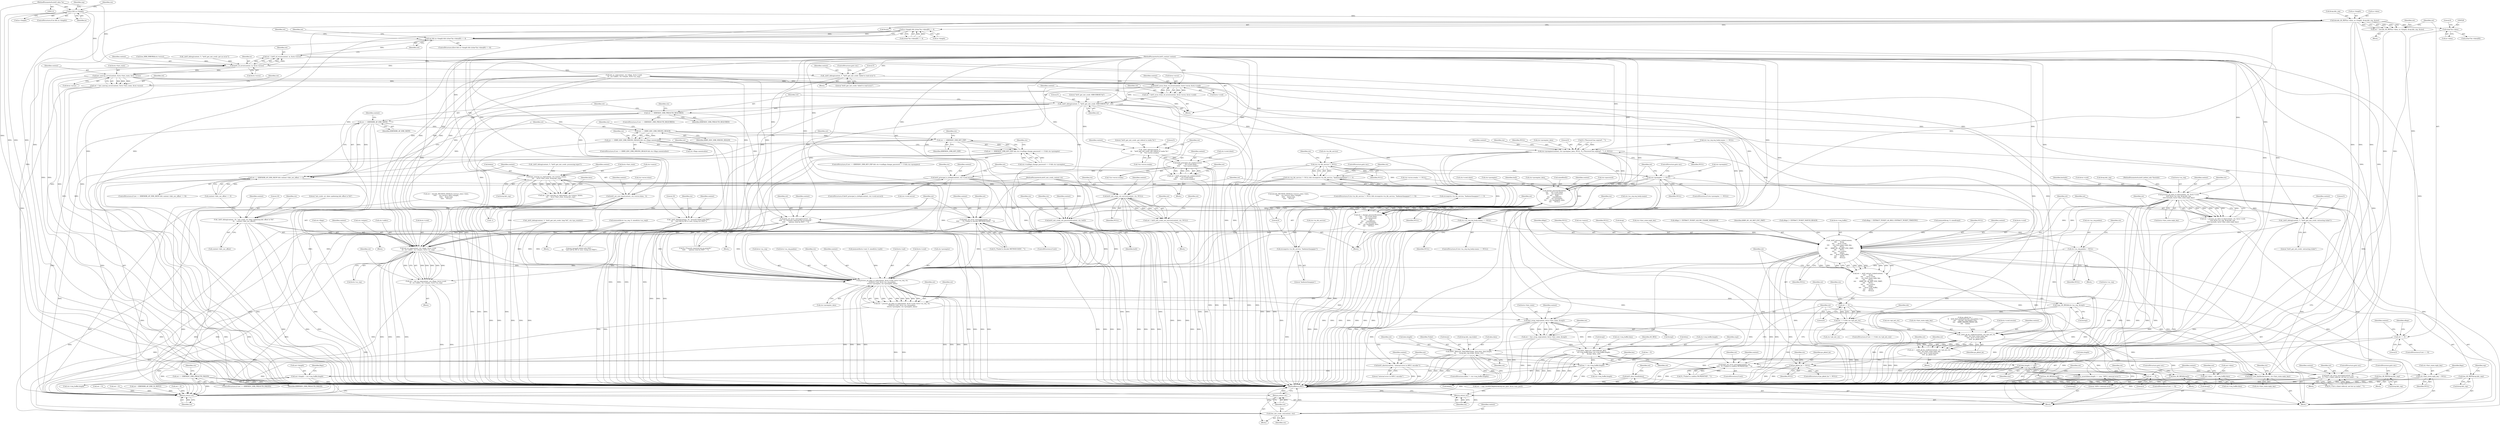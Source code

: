 digraph "0_heimdal_2f7f3d9960aa6ea21358bdf3687cee5149aa35cf@pointer" {
"1000201" [label="(Call,in && in->length)"];
"1000117" [label="(MethodParameterIn,krb5_data *in)"];
"1000220" [label="(Call,decode_AS_REP(in->data, in->length, &rep.kdc_rep, &size))"];
"1000218" [label="(Call,ret = decode_AS_REP(in->data, in->length, &rep.kdc_rep, &size))"];
"1000234" [label="(Call,ret == 0)"];
"1000245" [label="(Call,ASN1_MALLOC_ENCODE(Ticket, data.data, data.length,\n\t\t\t       &rep.kdc_rep.ticket, &size, ret))"];
"1000266" [label="(Call,data.length == size)"];
"1000265" [label="(Call,heim_assert(data.length == size, \"ASN.1 internal error\"))"];
"1001117" [label="(Return,return ret;)"];
"1000274" [label="(Call,fast_unwrap_as_rep(context, ctx->nonce, &data,\n\t\t\t\t     &ctx->fast_state, &rep.kdc_rep))"];
"1000272" [label="(Call,ret = fast_unwrap_as_rep(context, ctx->nonce, &data,\n\t\t\t\t     &ctx->fast_state, &rep.kdc_rep))"];
"1000289" [label="(Call,krb5_data_free(&data))"];
"1000319" [label="(Call,process_pa_data_to_key(context, ctx, &ctx->cred,\n\t\t\t\t\t &ctx->as_req, &rep.kdc_rep,\n\t\t\t\t\t hostinfo, &ctx->fast_state.reply_key))"];
"1000317" [label="(Call,ret = process_pa_data_to_key(context, ctx, &ctx->cred,\n\t\t\t\t\t &ctx->as_req, &rep.kdc_rep,\n\t\t\t\t\t hostinfo, &ctx->fast_state.reply_key))"];
"1000344" [label="(Call,free_AS_REP(&rep.kdc_rep))"];
"1000350" [label="(Call,_krb5_debug(context, 5, \"krb5_get_init_creds: extracting ticket\"))"];
"1000356" [label="(Call,_krb5_extract_ticket(context,\n\t\t\t\t       &rep,\n\t\t\t\t       &ctx->cred,\n\t\t\t\t       ctx->fast_state.reply_key,\n\t\t\t\t       NULL,\n\t\t\t\t       KRB5_KU_AS_REP_ENC_PART,\n\t\t\t\t       NULL,\n\t\t\t\t       ctx->nonce,\n\t\t\t\t       eflags,\n \t\t\t\t       &ctx->req_buffer,\n \t\t\t\t       NULL,\n \t\t\t\t       NULL))"];
"1000354" [label="(Call,ret = _krb5_extract_ticket(context,\n\t\t\t\t       &rep,\n\t\t\t\t       &ctx->cred,\n\t\t\t\t       ctx->fast_state.reply_key,\n\t\t\t\t       NULL,\n\t\t\t\t       KRB5_KU_AS_REP_ENC_PART,\n\t\t\t\t       NULL,\n\t\t\t\t       ctx->nonce,\n\t\t\t\t       eflags,\n \t\t\t\t       &ctx->req_buffer,\n \t\t\t\t       NULL,\n \t\t\t\t       NULL))"];
"1000384" [label="(Call,ret == 0)"];
"1000383" [label="(Call,ret == 0 && ctx->pk_init_ctx)"];
"1000418" [label="(Call,_krb5_pk_kx_confirm(context, ctx->pk_init_ctx,\n\t\t\t\t\t  ctx->fast_state.reply_key,\n\t\t\t\t\t  &ctx->cred.session,\n\t\t\t\t\t  pa_pkinit_kx))"];
"1000416" [label="(Call,ret = _krb5_pk_kx_confirm(context, ctx->pk_init_ctx,\n\t\t\t\t\t  ctx->fast_state.reply_key,\n\t\t\t\t\t  &ctx->cred.session,\n\t\t\t\t\t  pa_pkinit_kx))"];
"1000437" [label="(Call,krb5_set_error_message(context, ret,\n\t\t\t\t\t   N_(\"Failed to confirm PA-PKINIT-KX\", \"\")))"];
"1000454" [label="(Call,ret == 0)"];
"1000496" [label="(Return,return ret;)"];
"1000468" [label="(Call,krb5_free_keyblock(context, ctx->fast_state.reply_key))"];
"1000445" [label="(Call,pa_pkinit_kx != NULL)"];
"1000475" [label="(Call,ctx->fast_state.reply_key = NULL)"];
"1000486" [label="(Call,free_AS_REP(&rep.kdc_rep))"];
"1000521" [label="(Call,in->length && ((char*)in->data)[0] == 4)"];
"1000519" [label="(Call,ret && in->length && ((char*)in->data)[0] == 4)"];
"1000527" [label="(Call,(char*)in->data)"];
"1000511" [label="(Call,krb5_rd_error(context, in, &ctx->error))"];
"1000509" [label="(Call,ret = krb5_rd_error(context, in, &ctx->error))"];
"1000540" [label="(Call,_krb5_debug(context, 5, \"krb5_get_init_creds: failed to read error\"))"];
"1000547" [label="(Call,fast_unwrap_error(context, &ctx->fast_state, &ctx->error))"];
"1000545" [label="(Call,ret = fast_unwrap_error(context, &ctx->fast_state, &ctx->error))"];
"1000562" [label="(Call,krb5_error_from_rd_error(context, &ctx->error, &ctx->cred))"];
"1000560" [label="(Call,ret = krb5_error_from_rd_error(context, &ctx->error, &ctx->cred))"];
"1000572" [label="(Call,_krb5_debug(context, 5, \"krb5_get_init_creds: KRB-ERROR %d\", ret))"];
"1000578" [label="(Call,ret == KRB5KDC_ERR_PREAUTH_REQUIRED)"];
"1000636" [label="(Call,krb5_set_error_message(context, ret,\n\t\t\t\t\t   N_(\"Preauth required but no preauth \"\n\t\t\t\t\t      \"options send by KDC\", \"\")))"];
"1000933" [label="(Call,init_as_req(context, ctx->flags, &ctx->cred,\n\t\t\t  ctx->addrs, ctx->etypes, &ctx->as_req))"];
"1000931" [label="(Call,ret = init_as_req(context, ctx->flags, &ctx->cred,\n\t\t\t  ctx->addrs, ctx->etypes, &ctx->as_req))"];
"1000958" [label="(Return,return ret;)"];
"1000955" [label="(Call,free_init_creds_ctx(context, ctx))"];
"1000999" [label="(Call,process_pa_data_to_md(context, &ctx->cred, &ctx->as_req, ctx,\n\t\t\t\t&ctx->md, &ctx->as_req.padata,\n\t\t\t\tctx->prompter, ctx->prompter_data))"];
"1000997" [label="(Call,ret = process_pa_data_to_md(context, &ctx->cred, &ctx->as_req, ctx,\n\t\t\t\t&ctx->md, &ctx->as_req.padata,\n\t\t\t\tctx->prompter, ctx->prompter_data))"];
"1001029" [label="(Call,copy_AS_REQ(&ctx->as_req, &req2))"];
"1001038" [label="(Call,fast_wrap_req(context, &ctx->fast_state, &req2))"];
"1001036" [label="(Call,ret = fast_wrap_req(context, &ctx->fast_state, &req2))"];
"1001058" [label="(Call,ASN1_MALLOC_ENCODE(AS_REQ,\n\t\t       ctx->req_buffer.data, ctx->req_buffer.length,\n\t\t       &req2, &len, ret))"];
"1001075" [label="(Call,free_AS_REQ(&req2))"];
"1001082" [label="(Call,len != ctx->req_buffer.length)"];
"1001101" [label="(Call,out->length = ctx->req_buffer.length)"];
"1001092" [label="(Call,out->data = ctx->req_buffer.data)"];
"1001049" [label="(Call,free_AS_REQ(&req2))"];
"1001089" [label="(Call,krb5_abortx(context, \"internal error in ASN.1 encoder\"))"];
"1000645" [label="(Call,ret == KRB5KRB_AP_ERR_SKEW)"];
"1000644" [label="(Call,ret == KRB5KRB_AP_ERR_SKEW && context->kdc_sec_offset == 0)"];
"1000685" [label="(Call,ret == KRB5_KDC_ERR_WRONG_REALM)"];
"1000684" [label="(Call,ret == KRB5_KDC_ERR_WRONG_REALM && ctx->flags.canonicalize)"];
"1000703" [label="(Call,krb5_set_error_message(context, ret,\n\t\t\t\t\t   N_(\"Got a client referral, not but no realm\", \"\")))"];
"1000779" [label="(Call,ret == KRB5KDC_ERR_KEY_EXP)"];
"1000778" [label="(Call,ret == KRB5KDC_ERR_KEY_EXP && ctx->runflags.change_password == 0 && ctx->prompter)"];
"1000874" [label="(Call,ret == KRB5KDC_ERR_PREAUTH_FAILED)"];
"1000628" [label="(Call,krb5_set_error_message(context, ret,\n\t\t\t\t\t       N_(\"Failed to decode METHOD-DATA\", \"\")))"];
"1000654" [label="(Call,krb5_set_real_time(context, ctx->error.stime, -1))"];
"1000670" [label="(Call,_krb5_debug(context, 10, \"init_creds: err skew updateing kdc offset to %d\",\n\t\t\t    context->kdc_sec_offset))"];
"1000710" [label="(Call,_krb5_debug(context, 5,\n\t\t\t    \"krb5_get_init_creds: got referal to realm %s\",\n\t\t\t    *ctx->error.crealm))"];
"1000722" [label="(Call,krb5_principal_set_realm(context,\n\t\t\t\t\t       ctx->cred.client,\n\t\t\t\t\t       *ctx->error.crealm))"];
"1000720" [label="(Call,ret = krb5_principal_set_realm(context,\n\t\t\t\t\t       ctx->cred.client,\n\t\t\t\t\t       *ctx->error.crealm))"];
"1000739" [label="(Call,krb5_principal_is_krbtgt(context, ctx->cred.server))"];
"1000749" [label="(Call,krb5_init_creds_set_service(context, ctx, NULL))"];
"1000747" [label="(Call,ret = krb5_init_creds_set_service(context, ctx, NULL))"];
"1000921" [label="(Call,ctx->as_req.req_body.cname == NULL)"];
"1000979" [label="(Call,ctx->as_req.padata = NULL)"];
"1000802" [label="(Call,ctx->prompter(context, ctx->prompter_data, NULL, N_(\"Password has expired\", \"\"), 0, NULL))"];
"1000815" [label="(Call,ctx->in_tkt_service != NULL)"];
"1000814" [label="(Call,ctx->in_tkt_service != NULL && strcmp(ctx->in_tkt_service, \"kadmin/changepw\") == 0)"];
"1000820" [label="(Call,strcmp(ctx->in_tkt_service, \"kadmin/changepw\") == 0)"];
"1000821" [label="(Call,strcmp(ctx->in_tkt_service, \"kadmin/changepw\"))"];
"1000829" [label="(Call,ctx->prompter == NULL)"];
"1000837" [label="(Call,change_password(context,\n\t\t\t\t      ctx->cred.client,\n\t\t\t\t      ctx->password,\n\t\t\t\t      buf2,\n\t\t\t\t      sizeof(buf2),\n\t\t\t\t      ctx->prompter,\n\t\t\t\t      ctx->prompter_data,\n\t\t\t\t      NULL))"];
"1000835" [label="(Call,ret = change_password(context,\n\t\t\t\t      ctx->cred.client,\n\t\t\t\t      ctx->password,\n\t\t\t\t      buf2,\n\t\t\t\t      sizeof(buf2),\n\t\t\t\t      ctx->prompter,\n\t\t\t\t      ctx->prompter_data,\n\t\t\t\t      NULL))"];
"1000860" [label="(Call,krb5_init_creds_set_password(context, ctx, buf2))"];
"1000898" [label="(Call,_krb5_debug(context, 10, \"preauth failed with FAST, \"\n\t\t\t    \"and told by KD or user, trying w/o FAST\"))"];
"1000386" [label="(Literal,0)"];
"1000371" [label="(Identifier,NULL)"];
"1001059" [label="(Identifier,AS_REQ)"];
"1000688" [label="(Call,ctx->flags.canonicalize)"];
"1000815" [label="(Call,ctx->in_tkt_service != NULL)"];
"1000777" [label="(ControlStructure,if (ret == KRB5KDC_ERR_KEY_EXP && ctx->runflags.change_password == 0 && ctx->prompter))"];
"1000811" [label="(Literal,0)"];
"1000839" [label="(Call,ctx->cred.client)"];
"1000703" [label="(Call,krb5_set_error_message(context, ret,\n\t\t\t\t\t   N_(\"Got a client referral, not but no realm\", \"\")))"];
"1001112" [label="(Identifier,flags)"];
"1000956" [label="(Identifier,context)"];
"1001119" [label="(MethodReturn,RET)"];
"1000866" [label="(Identifier,ctx)"];
"1000548" [label="(Identifier,context)"];
"1000954" [label="(Block,)"];
"1000545" [label="(Call,ret = fast_unwrap_error(context, &ctx->fast_state, &ctx->error))"];
"1000955" [label="(Call,free_init_creds_ctx(context, ctx))"];
"1000357" [label="(Identifier,context)"];
"1001037" [label="(Identifier,ret)"];
"1000420" [label="(Call,ctx->pk_init_ctx)"];
"1000349" [label="(ControlStructure,goto out;)"];
"1001005" [label="(Call,&ctx->as_req)"];
"1000686" [label="(Identifier,ret)"];
"1000144" [label="(Call,init_as_req(context, ctx->flags, &ctx->cred,\n\t\t\t  ctx->addrs, ctx->etypes, &ctx->as_req))"];
"1000938" [label="(Call,&ctx->cred)"];
"1000231" [label="(Call,&size)"];
"1000330" [label="(Call,&rep.kdc_rep)"];
"1000704" [label="(Identifier,context)"];
"1000819" [label="(Identifier,NULL)"];
"1000270" [label="(Identifier,size)"];
"1000520" [label="(Identifier,ret)"];
"1001014" [label="(Call,&ctx->as_req.padata)"];
"1000646" [label="(Identifier,ret)"];
"1001092" [label="(Call,out->data = ctx->req_buffer.data)"];
"1000476" [label="(Call,ctx->fast_state.reply_key)"];
"1000858" [label="(Identifier,ret)"];
"1000519" [label="(Call,ret && in->length && ((char*)in->data)[0] == 4)"];
"1001089" [label="(Call,krb5_abortx(context, \"internal error in ASN.1 encoder\"))"];
"1000568" [label="(Call,&ctx->cred)"];
"1000265" [label="(Call,heim_assert(data.length == size, \"ASN.1 internal error\"))"];
"1001038" [label="(Call,fast_wrap_req(context, &ctx->fast_state, &req2))"];
"1000119" [label="(MethodParameterIn,krb5_krbhst_info *hostinfo)"];
"1000219" [label="(Identifier,ret)"];
"1000434" [label="(Identifier,pa_pkinit_kx)"];
"1000501" [label="(Identifier,context)"];
"1000808" [label="(Call,N_(\"Password has expired\", \"\"))"];
"1001079" [label="(Identifier,ret)"];
"1001034" [label="(Call,&req2)"];
"1001023" [label="(Call,ctx->prompter_data)"];
"1000876" [label="(Identifier,KRB5KDC_ERR_PREAUTH_FAILED)"];
"1000782" [label="(Call,ctx->runflags.change_password == 0 && ctx->prompter)"];
"1000527" [label="(Call,(char*)in->data)"];
"1000752" [label="(Identifier,NULL)"];
"1001009" [label="(Identifier,ctx)"];
"1000747" [label="(Call,ret = krb5_init_creds_set_service(context, ctx, NULL))"];
"1000350" [label="(Call,_krb5_debug(context, 5, \"krb5_get_init_creds: extracting ticket\"))"];
"1000869" [label="(Call,ret = 0)"];
"1001050" [label="(Call,&req2)"];
"1000654" [label="(Call,krb5_set_real_time(context, ctx->error.stime, -1))"];
"1000224" [label="(Call,in->length)"];
"1000674" [label="(Call,context->kdc_sec_offset)"];
"1000345" [label="(Call,&rep.kdc_rep)"];
"1000576" [label="(Identifier,ret)"];
"1000921" [label="(Call,ctx->as_req.req_body.cname == NULL)"];
"1000522" [label="(Call,in->length)"];
"1000748" [label="(Identifier,ret)"];
"1000628" [label="(Call,krb5_set_error_message(context, ret,\n\t\t\t\t\t       N_(\"Failed to decode METHOD-DATA\", \"\")))"];
"1000423" [label="(Call,ctx->fast_state.reply_key)"];
"1000750" [label="(Identifier,context)"];
"1000759" [label="(Identifier,ctx)"];
"1000863" [label="(Identifier,buf2)"];
"1000639" [label="(Call,N_(\"Preauth required but no preauth \"\n\t\t\t\t\t      \"options send by KDC\", \"\"))"];
"1000979" [label="(Call,ctx->as_req.padata = NULL)"];
"1000193" [label="(Call,_krb5_debug(context, 5, \"krb5_get_init_creds: loop %d\", ctx->pa_counter))"];
"1000220" [label="(Call,decode_AS_REP(in->data, in->length, &rep.kdc_rep, &size))"];
"1000246" [label="(Identifier,Ticket)"];
"1000458" [label="(Identifier,ret)"];
"1000387" [label="(Call,ctx->pk_init_ctx)"];
"1001096" [label="(Call,ctx->req_buffer.data)"];
"1000326" [label="(Call,&ctx->as_req)"];
"1000693" [label="(Block,)"];
"1000812" [label="(Identifier,NULL)"];
"1000259" [label="(Call,&size)"];
"1001084" [label="(Call,ctx->req_buffer.length)"];
"1000914" [label="(Call,ret = 0)"];
"1000525" [label="(Call,((char*)in->data)[0] == 4)"];
"1001082" [label="(Call,len != ctx->req_buffer.length)"];
"1000279" [label="(Call,&data)"];
"1000711" [label="(Identifier,context)"];
"1000935" [label="(Call,ctx->flags)"];
"1000237" [label="(Block,)"];
"1001118" [label="(Identifier,ret)"];
"1000290" [label="(Call,&data)"];
"1001075" [label="(Call,free_AS_REQ(&req2))"];
"1001090" [label="(Identifier,context)"];
"1000342" [label="(Identifier,ret)"];
"1000778" [label="(Call,ret == KRB5KDC_ERR_KEY_EXP && ctx->runflags.change_password == 0 && ctx->prompter)"];
"1000816" [label="(Call,ctx->in_tkt_service)"];
"1000636" [label="(Call,krb5_set_error_message(context, ret,\n\t\t\t\t\t   N_(\"Preauth required but no preauth \"\n\t\t\t\t\t      \"options send by KDC\", \"\")))"];
"1000521" [label="(Call,in->length && ((char*)in->data)[0] == 4)"];
"1001044" [label="(Call,&req2)"];
"1000948" [label="(Call,&ctx->as_req)"];
"1000827" [label="(ControlStructure,goto out;)"];
"1000929" [label="(Identifier,NULL)"];
"1000561" [label="(Identifier,ret)"];
"1000468" [label="(Call,krb5_free_keyblock(context, ctx->fast_state.reply_key))"];
"1000360" [label="(Call,&ctx->cred)"];
"1000562" [label="(Call,krb5_error_from_rd_error(context, &ctx->error, &ctx->cred))"];
"1000637" [label="(Identifier,context)"];
"1000740" [label="(Identifier,context)"];
"1000512" [label="(Identifier,context)"];
"1000253" [label="(Call,&rep.kdc_rep.ticket)"];
"1000203" [label="(Call,in->length)"];
"1000117" [label="(MethodParameterIn,krb5_data *in)"];
"1000736" [label="(Identifier,ret)"];
"1000115" [label="(MethodParameterIn,krb5_context context)"];
"1001030" [label="(Call,&ctx->as_req)"];
"1000289" [label="(Call,krb5_data_free(&data))"];
"1000638" [label="(Identifier,ret)"];
"1001072" [label="(Call,&len)"];
"1001027" [label="(Identifier,ret)"];
"1000354" [label="(Call,ret = _krb5_extract_ticket(context,\n\t\t\t\t       &rep,\n\t\t\t\t       &ctx->cred,\n\t\t\t\t       ctx->fast_state.reply_key,\n\t\t\t\t       NULL,\n\t\t\t\t       KRB5_KU_AS_REP_ENC_PART,\n\t\t\t\t       NULL,\n\t\t\t\t       ctx->nonce,\n\t\t\t\t       eflags,\n \t\t\t\t       &ctx->req_buffer,\n \t\t\t\t       NULL,\n \t\t\t\t       NULL))"];
"1001065" [label="(Call,ctx->req_buffer.length)"];
"1000206" [label="(Block,)"];
"1000532" [label="(Literal,0)"];
"1000396" [label="(Call,pa_pkinit_kx =\n\t\t    krb5_find_padata(rep.kdc_rep.padata->val,\n\t\t\t\t     rep.kdc_rep.padata->len,\n\t\t\t\t     KRB5_PADATA_PKINIT_KX,\n\t\t\t\t     &idx))"];
"1000375" [label="(Identifier,eflags)"];
"1000214" [label="(Call,_krb5_debug(context, 5, \"krb5_get_init_creds: processing input\"))"];
"1000380" [label="(Identifier,NULL)"];
"1001076" [label="(Call,&req2)"];
"1000384" [label="(Call,ret == 0)"];
"1000553" [label="(Call,&ctx->error)"];
"1000285" [label="(Call,&rep.kdc_rep)"];
"1001047" [label="(Identifier,ret)"];
"1000650" [label="(Identifier,context)"];
"1000820" [label="(Call,strcmp(ctx->in_tkt_service, \"kadmin/changepw\") == 0)"];
"1000918" [label="(Identifier,ret)"];
"1000454" [label="(Call,ret == 0)"];
"1000335" [label="(Call,&ctx->fast_state.reply_key)"];
"1000934" [label="(Identifier,context)"];
"1000925" [label="(Identifier,ctx)"];
"1000713" [label="(Literal,\"krb5_get_init_creds: got referal to realm %s\")"];
"1000344" [label="(Call,free_AS_REP(&rep.kdc_rep))"];
"1000469" [label="(Identifier,context)"];
"1000394" [label="(Identifier,idx)"];
"1000873" [label="(ControlStructure,if (ret == KRB5KDC_ERR_PREAUTH_FAILED))"];
"1000372" [label="(Call,ctx->nonce)"];
"1000487" [label="(Call,&rep.kdc_rep)"];
"1000754" [label="(Identifier,ret)"];
"1001048" [label="(Block,)"];
"1000643" [label="(ControlStructure,if (ret == KRB5KRB_AP_ERR_SKEW && context->kdc_sec_offset == 0))"];
"1000518" [label="(ControlStructure,if(ret && in->length && ((char*)in->data)[0] == 4))"];
"1001083" [label="(Identifier,len)"];
"1000275" [label="(Identifier,context)"];
"1001040" [label="(Call,&ctx->fast_state)"];
"1000436" [label="(Identifier,ret)"];
"1000417" [label="(Identifier,ret)"];
"1000945" [label="(Call,ctx->etypes)"];
"1000293" [label="(Identifier,ret)"];
"1000877" [label="(Block,)"];
"1000455" [label="(Identifier,ret)"];
"1000829" [label="(Call,ctx->prompter == NULL)"];
"1000475" [label="(Call,ctx->fast_state.reply_key = NULL)"];
"1000723" [label="(Identifier,context)"];
"1000369" [label="(Identifier,NULL)"];
"1000683" [label="(ControlStructure,if (ret == KRB5_KDC_ERR_WRONG_REALM && ctx->flags.canonicalize))"];
"1000382" [label="(ControlStructure,if (ret == 0 && ctx->pk_init_ctx))"];
"1001058" [label="(Call,ASN1_MALLOC_ENCODE(AS_REQ,\n\t\t       ctx->req_buffer.data, ctx->req_buffer.length,\n\t\t       &req2, &len, ret))"];
"1000526" [label="(Call,((char*)in->data)[0])"];
"1000813" [label="(ControlStructure,if (ctx->in_tkt_service != NULL && strcmp(ctx->in_tkt_service, \"kadmin/changepw\") == 0))"];
"1000116" [label="(MethodParameterIn,krb5_init_creds_context ctx)"];
"1000535" [label="(Identifier,ret)"];
"1000932" [label="(Identifier,ret)"];
"1000802" [label="(Call,ctx->prompter(context, ctx->prompter_data, NULL, N_(\"Password has expired\", \"\"), 0, NULL))"];
"1000671" [label="(Identifier,context)"];
"1000358" [label="(Call,&rep)"];
"1001103" [label="(Identifier,out)"];
"1000233" [label="(ControlStructure,if (ret == 0))"];
"1000351" [label="(Identifier,context)"];
"1000661" [label="(Call,-1)"];
"1000670" [label="(Call,_krb5_debug(context, 10, \"init_creds: err skew updateing kdc offset to %d\",\n\t\t\t    context->kdc_sec_offset))"];
"1000271" [label="(Literal,\"ASN.1 internal error\")"];
"1000631" [label="(Call,N_(\"Failed to decode METHOD-DATA\", \"\"))"];
"1000942" [label="(Call,ctx->addrs)"];
"1000958" [label="(Return,return ret;)"];
"1000714" [label="(Call,*ctx->error.crealm)"];
"1000647" [label="(Identifier,KRB5KRB_AP_ERR_SKEW)"];
"1000221" [label="(Call,in->data)"];
"1000720" [label="(Call,ret = krb5_principal_set_realm(context,\n\t\t\t\t\t       ctx->cred.client,\n\t\t\t\t\t       *ctx->error.crealm))"];
"1000856" [label="(Identifier,NULL)"];
"1000724" [label="(Call,ctx->cred.client)"];
"1000272" [label="(Call,ret = fast_unwrap_as_rep(context, ctx->nonce, &data,\n\t\t\t\t     &ctx->fast_state, &rep.kdc_rep))"];
"1000540" [label="(Call,_krb5_debug(context, 5, \"krb5_get_init_creds: failed to read error\"))"];
"1000862" [label="(Identifier,ctx)"];
"1000200" [label="(ControlStructure,if (in && in->length))"];
"1000780" [label="(Identifier,ret)"];
"1000343" [label="(Block,)"];
"1000573" [label="(Identifier,context)"];
"1000320" [label="(Identifier,context)"];
"1000281" [label="(Call,&ctx->fast_state)"];
"1000574" [label="(Literal,5)"];
"1000803" [label="(Identifier,context)"];
"1000450" [label="(Identifier,ctx)"];
"1000798" [label="(Identifier,ctx)"];
"1000227" [label="(Call,&rep.kdc_rep)"];
"1000672" [label="(Literal,10)"];
"1000882" [label="(Identifier,ctx)"];
"1001000" [label="(Identifier,context)"];
"1000900" [label="(Literal,10)"];
"1000541" [label="(Identifier,context)"];
"1000549" [label="(Call,&ctx->fast_state)"];
"1001077" [label="(Identifier,req2)"];
"1000364" [label="(Call,ctx->fast_state.reply_key)"];
"1000587" [label="(Call,memset(&ctx->md, 0, sizeof(ctx->md)))"];
"1000687" [label="(Identifier,KRB5_KDC_ERR_WRONG_REALM)"];
"1000543" [label="(Literal,\"krb5_get_init_creds: failed to read error\")"];
"1001093" [label="(Call,out->data)"];
"1000546" [label="(Identifier,ret)"];
"1000835" [label="(Call,ret = change_password(context,\n\t\t\t\t      ctx->cred.client,\n\t\t\t\t      ctx->password,\n\t\t\t\t      buf2,\n\t\t\t\t      sizeof(buf2),\n\t\t\t\t      ctx->prompter,\n\t\t\t\t      ctx->prompter_data,\n\t\t\t\t      NULL))"];
"1000321" [label="(Identifier,ctx)"];
"1000705" [label="(Identifier,ret)"];
"1000247" [label="(Call,data.data)"];
"1000440" [label="(Call,N_(\"Failed to confirm PA-PKINIT-KX\", \"\"))"];
"1000544" [label="(ControlStructure,goto out;)"];
"1000314" [label="(Call,eflags |= EXTRACT_TICKET_ALLOW_CNAME_MISMATCH)"];
"1000679" [label="(Identifier,ctx)"];
"1000729" [label="(Call,*ctx->error.crealm)"];
"1000861" [label="(Identifier,context)"];
"1000963" [label="(Identifier,ctx)"];
"1000761" [label="(Call,memset(&ctx->as_req, 0, sizeof(ctx->as_req)))"];
"1000124" [label="(Call,len = 0)"];
"1000439" [label="(Identifier,ret)"];
"1000370" [label="(Identifier,KRB5_KU_AS_REP_ENC_PART)"];
"1001039" [label="(Identifier,context)"];
"1000850" [label="(Call,ctx->prompter)"];
"1000604" [label="(Call,ret = decode_METHOD_DATA(ctx->error.e_data->data,\n\t\t\t\t\t     ctx->error.e_data->length,\n\t\t\t\t\t     &ctx->md,\n\t\t\t\t\t     NULL))"];
"1000542" [label="(Literal,5)"];
"1000437" [label="(Call,krb5_set_error_message(context, ret,\n\t\t\t\t\t   N_(\"Failed to confirm PA-PKINIT-KX\", \"\")))"];
"1000274" [label="(Call,fast_unwrap_as_rep(context, ctx->nonce, &data,\n\t\t\t\t     &ctx->fast_state, &rep.kdc_rep))"];
"1000428" [label="(Call,&ctx->cred.session)"];
"1000419" [label="(Identifier,context)"];
"1001010" [label="(Call,&ctx->md)"];
"1000416" [label="(Call,ret = _krb5_pk_kx_confirm(context, ctx->pk_init_ctx,\n\t\t\t\t\t  ctx->fast_state.reply_key,\n\t\t\t\t\t  &ctx->cred.session,\n\t\t\t\t\t  pa_pkinit_kx))"];
"1000353" [label="(Literal,\"krb5_get_init_creds: extracting ticket\")"];
"1000390" [label="(Block,)"];
"1000266" [label="(Call,data.length == size)"];
"1000836" [label="(Identifier,ret)"];
"1000558" [label="(Identifier,ret)"];
"1000920" [label="(ControlStructure,if (ctx->as_req.req_body.cname == NULL))"];
"1000534" [label="(Call,ret = KRB5KRB_AP_ERR_V4_REPLY)"];
"1000234" [label="(Call,ret == 0)"];
"1000356" [label="(Call,_krb5_extract_ticket(context,\n\t\t\t\t       &rep,\n\t\t\t\t       &ctx->cred,\n\t\t\t\t       ctx->fast_state.reply_key,\n\t\t\t\t       NULL,\n\t\t\t\t       KRB5_KU_AS_REP_ENC_PART,\n\t\t\t\t       NULL,\n\t\t\t\t       ctx->nonce,\n\t\t\t\t       eflags,\n \t\t\t\t       &ctx->req_buffer,\n \t\t\t\t       NULL,\n \t\t\t\t       NULL))"];
"1000236" [label="(Literal,0)"];
"1000445" [label="(Call,pa_pkinit_kx != NULL)"];
"1000957" [label="(Identifier,ctx)"];
"1000305" [label="(Call,eflags |= EXTRACT_TICKET_MATCH_REALM)"];
"1000635" [label="(Block,)"];
"1000577" [label="(ControlStructure,if (ret == KRB5KDC_ERR_PREAUTH_REQUIRED))"];
"1000385" [label="(Identifier,ret)"];
"1000560" [label="(Call,ret = krb5_error_from_rd_error(context, &ctx->error, &ctx->cred))"];
"1000831" [label="(Identifier,ctx)"];
"1000457" [label="(Call,ret = copy_EncKDCRepPart(&rep.enc_part, &ctx->enc_part))"];
"1000438" [label="(Identifier,context)"];
"1001070" [label="(Call,&req2)"];
"1000538" [label="(Identifier,ret)"];
"1000435" [label="(ControlStructure,if (ret))"];
"1000746" [label="(Block,)"];
"1000814" [label="(Call,ctx->in_tkt_service != NULL && strcmp(ctx->in_tkt_service, \"kadmin/changepw\") == 0)"];
"1000690" [label="(Identifier,ctx)"];
"1000606" [label="(Call,decode_METHOD_DATA(ctx->error.e_data->data,\n\t\t\t\t\t     ctx->error.e_data->length,\n\t\t\t\t\t     &ctx->md,\n\t\t\t\t\t     NULL))"];
"1000418" [label="(Call,_krb5_pk_kx_confirm(context, ctx->pk_init_ctx,\n\t\t\t\t\t  ctx->fast_state.reply_key,\n\t\t\t\t\t  &ctx->cred.session,\n\t\t\t\t\t  pa_pkinit_kx))"];
"1000985" [label="(Identifier,NULL)"];
"1000738" [label="(ControlStructure,if (krb5_principal_is_krbtgt(context, ctx->cred.server)))"];
"1001105" [label="(Call,ctx->req_buffer.length)"];
"1000240" [label="(Identifier,eflags)"];
"1000998" [label="(Identifier,ret)"];
"1000695" [label="(Call,ctx->error.crealm == NULL)"];
"1000922" [label="(Call,ctx->as_req.req_body.cname)"];
"1000905" [label="(Identifier,ctx)"];
"1000121" [label="(Block,)"];
"1000779" [label="(Call,ret == KRB5KDC_ERR_KEY_EXP)"];
"1001052" [label="(ControlStructure,goto out;)"];
"1000834" [label="(ControlStructure,goto out;)"];
"1000276" [label="(Call,ctx->nonce)"];
"1000547" [label="(Call,fast_unwrap_error(context, &ctx->fast_state, &ctx->error))"];
"1000673" [label="(Literal,\"init_creds: err skew updateing kdc offset to %d\")"];
"1000261" [label="(Identifier,ret)"];
"1000874" [label="(Call,ret == KRB5KDC_ERR_PREAUTH_FAILED)"];
"1000828" [label="(ControlStructure,if (ctx->prompter == NULL))"];
"1000497" [label="(Identifier,ret)"];
"1000446" [label="(Identifier,pa_pkinit_kx)"];
"1001029" [label="(Call,copy_AS_REQ(&ctx->as_req, &req2))"];
"1000504" [label="(Call,free_KRB_ERROR(&ctx->error))"];
"1000494" [label="(Identifier,rep)"];
"1000644" [label="(Call,ret == KRB5KRB_AP_ERR_SKEW && context->kdc_sec_offset == 0)"];
"1000709" [label="(ControlStructure,goto out;)"];
"1000749" [label="(Call,krb5_init_creds_set_service(context, ctx, NULL))"];
"1001101" [label="(Call,out->length = ctx->req_buffer.length)"];
"1000578" [label="(Call,ret == KRB5KDC_ERR_PREAUTH_REQUIRED)"];
"1000793" [label="(Block,)"];
"1000511" [label="(Call,krb5_rd_error(context, in, &ctx->error))"];
"1001074" [label="(Identifier,ret)"];
"1000698" [label="(Identifier,ctx)"];
"1000210" [label="(Identifier,rep)"];
"1000931" [label="(Call,ret = init_as_req(context, ctx->flags, &ctx->cred,\n\t\t\t  ctx->addrs, ctx->etypes, &ctx->as_req))"];
"1000817" [label="(Identifier,ctx)"];
"1000453" [label="(ControlStructure,if (ret == 0))"];
"1000514" [label="(Call,&ctx->error)"];
"1000383" [label="(Call,ret == 0 && ctx->pk_init_ctx)"];
"1000930" [label="(Block,)"];
"1000317" [label="(Call,ret = process_pa_data_to_key(context, ctx, &ctx->cred,\n\t\t\t\t\t &ctx->as_req, &rep.kdc_rep,\n\t\t\t\t\t hostinfo, &ctx->fast_state.reply_key))"];
"1000529" [label="(Call,in->data)"];
"1000980" [label="(Call,ctx->as_req.padata)"];
"1000376" [label="(Call,&ctx->req_buffer)"];
"1000444" [label="(ControlStructure,if (pa_pkinit_kx != NULL))"];
"1000539" [label="(Block,)"];
"1000826" [label="(Literal,0)"];
"1000334" [label="(Identifier,hostinfo)"];
"1000933" [label="(Call,init_as_req(context, ctx->flags, &ctx->cred,\n\t\t\t  ctx->addrs, ctx->etypes, &ctx->as_req))"];
"1000322" [label="(Call,&ctx->cred)"];
"1000781" [label="(Identifier,KRB5KDC_ERR_KEY_EXP)"];
"1000751" [label="(Identifier,ctx)"];
"1000807" [label="(Identifier,NULL)"];
"1000629" [label="(Identifier,context)"];
"1000388" [label="(Identifier,ctx)"];
"1000741" [label="(Call,ctx->cred.server)"];
"1001091" [label="(Literal,\"internal error in ASN.1 encoder\")"];
"1000470" [label="(Call,ctx->fast_state.reply_key)"];
"1000953" [label="(Identifier,ret)"];
"1000478" [label="(Identifier,ctx)"];
"1000585" [label="(Identifier,ctx)"];
"1000267" [label="(Call,data.length)"];
"1000202" [label="(Identifier,in)"];
"1000500" [label="(Call,_krb5_debug(context, 5, \"krb5_get_init_creds: got an error\"))"];
"1000486" [label="(Call,free_AS_REP(&rep.kdc_rep))"];
"1000990" [label="(Identifier,ctx)"];
"1000959" [label="(Identifier,ret)"];
"1000847" [label="(Identifier,buf2)"];
"1000712" [label="(Literal,5)"];
"1000830" [label="(Call,ctx->prompter)"];
"1000263" [label="(Identifier,ret)"];
"1000563" [label="(Identifier,context)"];
"1000901" [label="(Literal,\"preauth failed with FAST, \"\n\t\t\t    \"and told by KD or user, trying w/o FAST\")"];
"1000239" [label="(Call,eflags = EXTRACT_TICKET_AS_REQ | EXTRACT_TICKET_TIMESYNC)"];
"1000665" [label="(Identifier,context)"];
"1000484" [label="(Identifier,flags)"];
"1001117" [label="(Return,return ret;)"];
"1000572" [label="(Call,_krb5_debug(context, 5, \"krb5_get_init_creds: KRB-ERROR %d\", ret))"];
"1001001" [label="(Call,&ctx->cred)"];
"1001102" [label="(Call,out->length)"];
"1000833" [label="(Identifier,NULL)"];
"1000645" [label="(Call,ret == KRB5KRB_AP_ERR_SKEW)"];
"1000822" [label="(Call,ctx->in_tkt_service)"];
"1000667" [label="(Call,ret = 0)"];
"1000860" [label="(Call,krb5_init_creds_set_password(context, ctx, buf2))"];
"1000706" [label="(Call,N_(\"Got a client referral, not but no realm\", \"\"))"];
"1001036" [label="(Call,ret = fast_wrap_req(context, &ctx->fast_state, &req2))"];
"1000580" [label="(Identifier,KRB5KDC_ERR_PREAUTH_REQUIRED)"];
"1000722" [label="(Call,krb5_principal_set_realm(context,\n\t\t\t\t\t       ctx->cred.client,\n\t\t\t\t\t       *ctx->error.crealm))"];
"1000853" [label="(Call,ctx->prompter_data)"];
"1000499" [label="(Block,)"];
"1000653" [label="(Block,)"];
"1000575" [label="(Literal,\"krb5_get_init_creds: KRB-ERROR %d\")"];
"1000655" [label="(Identifier,context)"];
"1000685" [label="(Call,ret == KRB5_KDC_ERR_WRONG_REALM)"];
"1000825" [label="(Literal,\"kadmin/changepw\")"];
"1000875" [label="(Identifier,ret)"];
"1000352" [label="(Literal,5)"];
"1000630" [label="(Identifier,ret)"];
"1000821" [label="(Call,strcmp(ctx->in_tkt_service, \"kadmin/changepw\"))"];
"1000626" [label="(ControlStructure,if (ret))"];
"1000208" [label="(Call,memset(&rep, 0, sizeof(rep)))"];
"1000513" [label="(Identifier,in)"];
"1001049" [label="(Call,free_AS_REQ(&req2))"];
"1000848" [label="(Call,sizeof(buf2))"];
"1000218" [label="(Call,ret = decode_AS_REP(in->data, in->length, &rep.kdc_rep, &size))"];
"1000966" [label="(Block,)"];
"1000997" [label="(Call,ret = process_pa_data_to_md(context, &ctx->cred, &ctx->as_req, ctx,\n\t\t\t\t&ctx->md, &ctx->as_req.padata,\n\t\t\t\tctx->prompter, ctx->prompter_data))"];
"1001094" [label="(Identifier,out)"];
"1000456" [label="(Literal,0)"];
"1000447" [label="(Identifier,NULL)"];
"1001060" [label="(Call,ctx->req_buffer.data)"];
"1000579" [label="(Identifier,ret)"];
"1000319" [label="(Call,process_pa_data_to_key(context, ctx, &ctx->cred,\n\t\t\t\t\t &ctx->as_req, &rep.kdc_rep,\n\t\t\t\t\t hostinfo, &ctx->fast_state.reply_key))"];
"1000804" [label="(Call,ctx->prompter_data)"];
"1000710" [label="(Call,_krb5_debug(context, 5,\n\t\t\t    \"krb5_get_init_creds: got referal to realm %s\",\n\t\t\t    *ctx->error.crealm))"];
"1000702" [label="(Block,)"];
"1000235" [label="(Identifier,ret)"];
"1000245" [label="(Call,ASN1_MALLOC_ENCODE(Ticket, data.data, data.length,\n\t\t\t       &rep.kdc_rep.ticket, &size, ret))"];
"1000838" [label="(Identifier,context)"];
"1001081" [label="(ControlStructure,if(len != ctx->req_buffer.length))"];
"1000481" [label="(Identifier,NULL)"];
"1000381" [label="(Identifier,NULL)"];
"1000132" [label="(Call,ctx->as_req.req_body.cname == NULL)"];
"1000250" [label="(Call,data.length)"];
"1000201" [label="(Call,in && in->length)"];
"1000273" [label="(Identifier,ret)"];
"1000656" [label="(Call,ctx->error.stime)"];
"1000898" [label="(Call,_krb5_debug(context, 10, \"preauth failed with FAST, \"\n\t\t\t    \"and told by KD or user, trying w/o FAST\"))"];
"1000496" [label="(Return,return ret;)"];
"1000318" [label="(Identifier,ret)"];
"1000999" [label="(Call,process_pa_data_to_md(context, &ctx->cred, &ctx->as_req, ctx,\n\t\t\t\t&ctx->md, &ctx->as_req.padata,\n\t\t\t\tctx->prompter, ctx->prompter_data))"];
"1000837" [label="(Call,change_password(context,\n\t\t\t\t      ctx->cred.client,\n\t\t\t\t      ctx->password,\n\t\t\t\t      buf2,\n\t\t\t\t      sizeof(buf2),\n\t\t\t\t      ctx->prompter,\n\t\t\t\t      ctx->prompter_data,\n\t\t\t\t      NULL))"];
"1000291" [label="(Identifier,data)"];
"1000786" [label="(Identifier,ctx)"];
"1000739" [label="(Call,krb5_principal_is_krbtgt(context, ctx->cred.server))"];
"1000509" [label="(Call,ret = krb5_rd_error(context, in, &ctx->error))"];
"1000564" [label="(Call,&ctx->error)"];
"1000823" [label="(Identifier,ctx)"];
"1001020" [label="(Call,ctx->prompter)"];
"1000844" [label="(Call,ctx->password)"];
"1000355" [label="(Identifier,ret)"];
"1000899" [label="(Identifier,context)"];
"1000721" [label="(Identifier,ret)"];
"1000684" [label="(Call,ret == KRB5_KDC_ERR_WRONG_REALM && ctx->flags.canonicalize)"];
"1000510" [label="(Identifier,ret)"];
"1000648" [label="(Call,context->kdc_sec_offset == 0)"];
"1000201" -> "1000200"  [label="AST: "];
"1000201" -> "1000202"  [label="CFG: "];
"1000201" -> "1000203"  [label="CFG: "];
"1000202" -> "1000201"  [label="AST: "];
"1000203" -> "1000201"  [label="AST: "];
"1000210" -> "1000201"  [label="CFG: "];
"1000925" -> "1000201"  [label="CFG: "];
"1000201" -> "1001119"  [label="DDG: "];
"1000201" -> "1001119"  [label="DDG: "];
"1000201" -> "1001119"  [label="DDG: "];
"1000117" -> "1000201"  [label="DDG: "];
"1000201" -> "1000220"  [label="DDG: "];
"1000201" -> "1000511"  [label="DDG: "];
"1000117" -> "1000114"  [label="AST: "];
"1000117" -> "1001119"  [label="DDG: "];
"1000117" -> "1000511"  [label="DDG: "];
"1000220" -> "1000218"  [label="AST: "];
"1000220" -> "1000231"  [label="CFG: "];
"1000221" -> "1000220"  [label="AST: "];
"1000224" -> "1000220"  [label="AST: "];
"1000227" -> "1000220"  [label="AST: "];
"1000231" -> "1000220"  [label="AST: "];
"1000218" -> "1000220"  [label="CFG: "];
"1000220" -> "1001119"  [label="DDG: "];
"1000220" -> "1001119"  [label="DDG: "];
"1000220" -> "1001119"  [label="DDG: "];
"1000220" -> "1001119"  [label="DDG: "];
"1000220" -> "1000218"  [label="DDG: "];
"1000220" -> "1000218"  [label="DDG: "];
"1000220" -> "1000218"  [label="DDG: "];
"1000220" -> "1000218"  [label="DDG: "];
"1000220" -> "1000245"  [label="DDG: "];
"1000220" -> "1000274"  [label="DDG: "];
"1000220" -> "1000521"  [label="DDG: "];
"1000220" -> "1000527"  [label="DDG: "];
"1000218" -> "1000206"  [label="AST: "];
"1000219" -> "1000218"  [label="AST: "];
"1000235" -> "1000218"  [label="CFG: "];
"1000218" -> "1001119"  [label="DDG: "];
"1000218" -> "1000234"  [label="DDG: "];
"1000234" -> "1000233"  [label="AST: "];
"1000234" -> "1000236"  [label="CFG: "];
"1000235" -> "1000234"  [label="AST: "];
"1000236" -> "1000234"  [label="AST: "];
"1000240" -> "1000234"  [label="CFG: "];
"1000501" -> "1000234"  [label="CFG: "];
"1000234" -> "1001119"  [label="DDG: "];
"1000234" -> "1000245"  [label="DDG: "];
"1000245" -> "1000237"  [label="AST: "];
"1000245" -> "1000261"  [label="CFG: "];
"1000246" -> "1000245"  [label="AST: "];
"1000247" -> "1000245"  [label="AST: "];
"1000250" -> "1000245"  [label="AST: "];
"1000253" -> "1000245"  [label="AST: "];
"1000259" -> "1000245"  [label="AST: "];
"1000261" -> "1000245"  [label="AST: "];
"1000263" -> "1000245"  [label="CFG: "];
"1000245" -> "1001119"  [label="DDG: "];
"1000245" -> "1001119"  [label="DDG: "];
"1000245" -> "1001119"  [label="DDG: "];
"1000245" -> "1001119"  [label="DDG: "];
"1000245" -> "1001119"  [label="DDG: "];
"1000245" -> "1001119"  [label="DDG: "];
"1000245" -> "1001119"  [label="DDG: "];
"1000245" -> "1000266"  [label="DDG: "];
"1000245" -> "1001117"  [label="DDG: "];
"1000266" -> "1000265"  [label="AST: "];
"1000266" -> "1000270"  [label="CFG: "];
"1000267" -> "1000266"  [label="AST: "];
"1000270" -> "1000266"  [label="AST: "];
"1000271" -> "1000266"  [label="CFG: "];
"1000266" -> "1001119"  [label="DDG: "];
"1000266" -> "1001119"  [label="DDG: "];
"1000266" -> "1000265"  [label="DDG: "];
"1000266" -> "1000265"  [label="DDG: "];
"1000265" -> "1000237"  [label="AST: "];
"1000265" -> "1000271"  [label="CFG: "];
"1000271" -> "1000265"  [label="AST: "];
"1000273" -> "1000265"  [label="CFG: "];
"1000265" -> "1001119"  [label="DDG: "];
"1000265" -> "1001119"  [label="DDG: "];
"1001117" -> "1000121"  [label="AST: "];
"1001117" -> "1001118"  [label="CFG: "];
"1001118" -> "1001117"  [label="AST: "];
"1001119" -> "1001117"  [label="CFG: "];
"1001117" -> "1001119"  [label="DDG: "];
"1001118" -> "1001117"  [label="DDG: "];
"1000519" -> "1001117"  [label="DDG: "];
"1001058" -> "1001117"  [label="DDG: "];
"1000869" -> "1001117"  [label="DDG: "];
"1000545" -> "1001117"  [label="DDG: "];
"1000720" -> "1001117"  [label="DDG: "];
"1000703" -> "1001117"  [label="DDG: "];
"1000604" -> "1001117"  [label="DDG: "];
"1000636" -> "1001117"  [label="DDG: "];
"1000628" -> "1001117"  [label="DDG: "];
"1000747" -> "1001117"  [label="DDG: "];
"1000645" -> "1001117"  [label="DDG: "];
"1000779" -> "1001117"  [label="DDG: "];
"1000997" -> "1001117"  [label="DDG: "];
"1000317" -> "1001117"  [label="DDG: "];
"1000667" -> "1001117"  [label="DDG: "];
"1000835" -> "1001117"  [label="DDG: "];
"1000272" -> "1001117"  [label="DDG: "];
"1001036" -> "1001117"  [label="DDG: "];
"1000874" -> "1001117"  [label="DDG: "];
"1000534" -> "1001117"  [label="DDG: "];
"1000914" -> "1001117"  [label="DDG: "];
"1000274" -> "1000272"  [label="AST: "];
"1000274" -> "1000285"  [label="CFG: "];
"1000275" -> "1000274"  [label="AST: "];
"1000276" -> "1000274"  [label="AST: "];
"1000279" -> "1000274"  [label="AST: "];
"1000281" -> "1000274"  [label="AST: "];
"1000285" -> "1000274"  [label="AST: "];
"1000272" -> "1000274"  [label="CFG: "];
"1000274" -> "1001119"  [label="DDG: "];
"1000274" -> "1001119"  [label="DDG: "];
"1000274" -> "1001119"  [label="DDG: "];
"1000274" -> "1001119"  [label="DDG: "];
"1000274" -> "1000272"  [label="DDG: "];
"1000274" -> "1000272"  [label="DDG: "];
"1000274" -> "1000272"  [label="DDG: "];
"1000274" -> "1000272"  [label="DDG: "];
"1000274" -> "1000272"  [label="DDG: "];
"1000214" -> "1000274"  [label="DDG: "];
"1000115" -> "1000274"  [label="DDG: "];
"1000274" -> "1000289"  [label="DDG: "];
"1000274" -> "1000319"  [label="DDG: "];
"1000274" -> "1000319"  [label="DDG: "];
"1000274" -> "1000356"  [label="DDG: "];
"1000272" -> "1000237"  [label="AST: "];
"1000273" -> "1000272"  [label="AST: "];
"1000291" -> "1000272"  [label="CFG: "];
"1000272" -> "1001119"  [label="DDG: "];
"1000272" -> "1001119"  [label="DDG: "];
"1000289" -> "1000237"  [label="AST: "];
"1000289" -> "1000290"  [label="CFG: "];
"1000290" -> "1000289"  [label="AST: "];
"1000293" -> "1000289"  [label="CFG: "];
"1000289" -> "1001119"  [label="DDG: "];
"1000289" -> "1001119"  [label="DDG: "];
"1000319" -> "1000317"  [label="AST: "];
"1000319" -> "1000335"  [label="CFG: "];
"1000320" -> "1000319"  [label="AST: "];
"1000321" -> "1000319"  [label="AST: "];
"1000322" -> "1000319"  [label="AST: "];
"1000326" -> "1000319"  [label="AST: "];
"1000330" -> "1000319"  [label="AST: "];
"1000334" -> "1000319"  [label="AST: "];
"1000335" -> "1000319"  [label="AST: "];
"1000317" -> "1000319"  [label="CFG: "];
"1000319" -> "1001119"  [label="DDG: "];
"1000319" -> "1001119"  [label="DDG: "];
"1000319" -> "1001119"  [label="DDG: "];
"1000319" -> "1001119"  [label="DDG: "];
"1000319" -> "1001119"  [label="DDG: "];
"1000319" -> "1001119"  [label="DDG: "];
"1000319" -> "1000317"  [label="DDG: "];
"1000319" -> "1000317"  [label="DDG: "];
"1000319" -> "1000317"  [label="DDG: "];
"1000319" -> "1000317"  [label="DDG: "];
"1000319" -> "1000317"  [label="DDG: "];
"1000319" -> "1000317"  [label="DDG: "];
"1000319" -> "1000317"  [label="DDG: "];
"1000115" -> "1000319"  [label="DDG: "];
"1000116" -> "1000319"  [label="DDG: "];
"1000144" -> "1000319"  [label="DDG: "];
"1000144" -> "1000319"  [label="DDG: "];
"1000119" -> "1000319"  [label="DDG: "];
"1000319" -> "1000344"  [label="DDG: "];
"1000319" -> "1000350"  [label="DDG: "];
"1000319" -> "1000356"  [label="DDG: "];
"1000319" -> "1000356"  [label="DDG: "];
"1000319" -> "1000418"  [label="DDG: "];
"1000319" -> "1000468"  [label="DDG: "];
"1000319" -> "1000486"  [label="DDG: "];
"1000317" -> "1000237"  [label="AST: "];
"1000318" -> "1000317"  [label="AST: "];
"1000342" -> "1000317"  [label="CFG: "];
"1000317" -> "1001119"  [label="DDG: "];
"1000317" -> "1001119"  [label="DDG: "];
"1000344" -> "1000343"  [label="AST: "];
"1000344" -> "1000345"  [label="CFG: "];
"1000345" -> "1000344"  [label="AST: "];
"1000349" -> "1000344"  [label="CFG: "];
"1000344" -> "1001119"  [label="DDG: "];
"1000344" -> "1001119"  [label="DDG: "];
"1000350" -> "1000237"  [label="AST: "];
"1000350" -> "1000353"  [label="CFG: "];
"1000351" -> "1000350"  [label="AST: "];
"1000352" -> "1000350"  [label="AST: "];
"1000353" -> "1000350"  [label="AST: "];
"1000355" -> "1000350"  [label="CFG: "];
"1000350" -> "1001119"  [label="DDG: "];
"1000115" -> "1000350"  [label="DDG: "];
"1000350" -> "1000356"  [label="DDG: "];
"1000356" -> "1000354"  [label="AST: "];
"1000356" -> "1000381"  [label="CFG: "];
"1000357" -> "1000356"  [label="AST: "];
"1000358" -> "1000356"  [label="AST: "];
"1000360" -> "1000356"  [label="AST: "];
"1000364" -> "1000356"  [label="AST: "];
"1000369" -> "1000356"  [label="AST: "];
"1000370" -> "1000356"  [label="AST: "];
"1000371" -> "1000356"  [label="AST: "];
"1000372" -> "1000356"  [label="AST: "];
"1000375" -> "1000356"  [label="AST: "];
"1000376" -> "1000356"  [label="AST: "];
"1000380" -> "1000356"  [label="AST: "];
"1000381" -> "1000356"  [label="AST: "];
"1000354" -> "1000356"  [label="CFG: "];
"1000356" -> "1001119"  [label="DDG: "];
"1000356" -> "1001119"  [label="DDG: "];
"1000356" -> "1001119"  [label="DDG: "];
"1000356" -> "1001119"  [label="DDG: "];
"1000356" -> "1001119"  [label="DDG: "];
"1000356" -> "1001119"  [label="DDG: "];
"1000356" -> "1000354"  [label="DDG: "];
"1000356" -> "1000354"  [label="DDG: "];
"1000356" -> "1000354"  [label="DDG: "];
"1000356" -> "1000354"  [label="DDG: "];
"1000356" -> "1000354"  [label="DDG: "];
"1000356" -> "1000354"  [label="DDG: "];
"1000356" -> "1000354"  [label="DDG: "];
"1000356" -> "1000354"  [label="DDG: "];
"1000356" -> "1000354"  [label="DDG: "];
"1000115" -> "1000356"  [label="DDG: "];
"1000208" -> "1000356"  [label="DDG: "];
"1000132" -> "1000356"  [label="DDG: "];
"1000314" -> "1000356"  [label="DDG: "];
"1000239" -> "1000356"  [label="DDG: "];
"1000305" -> "1000356"  [label="DDG: "];
"1000356" -> "1000418"  [label="DDG: "];
"1000356" -> "1000418"  [label="DDG: "];
"1000356" -> "1000445"  [label="DDG: "];
"1000356" -> "1000468"  [label="DDG: "];
"1000356" -> "1000468"  [label="DDG: "];
"1000356" -> "1000475"  [label="DDG: "];
"1000354" -> "1000237"  [label="AST: "];
"1000355" -> "1000354"  [label="AST: "];
"1000385" -> "1000354"  [label="CFG: "];
"1000354" -> "1001119"  [label="DDG: "];
"1000354" -> "1000384"  [label="DDG: "];
"1000384" -> "1000383"  [label="AST: "];
"1000384" -> "1000386"  [label="CFG: "];
"1000385" -> "1000384"  [label="AST: "];
"1000386" -> "1000384"  [label="AST: "];
"1000388" -> "1000384"  [label="CFG: "];
"1000383" -> "1000384"  [label="CFG: "];
"1000384" -> "1000383"  [label="DDG: "];
"1000384" -> "1000383"  [label="DDG: "];
"1000384" -> "1000454"  [label="DDG: "];
"1000383" -> "1000382"  [label="AST: "];
"1000383" -> "1000387"  [label="CFG: "];
"1000387" -> "1000383"  [label="AST: "];
"1000394" -> "1000383"  [label="CFG: "];
"1000455" -> "1000383"  [label="CFG: "];
"1000383" -> "1001119"  [label="DDG: "];
"1000383" -> "1001119"  [label="DDG: "];
"1000383" -> "1000418"  [label="DDG: "];
"1000418" -> "1000416"  [label="AST: "];
"1000418" -> "1000434"  [label="CFG: "];
"1000419" -> "1000418"  [label="AST: "];
"1000420" -> "1000418"  [label="AST: "];
"1000423" -> "1000418"  [label="AST: "];
"1000428" -> "1000418"  [label="AST: "];
"1000434" -> "1000418"  [label="AST: "];
"1000416" -> "1000418"  [label="CFG: "];
"1000418" -> "1001119"  [label="DDG: "];
"1000418" -> "1001119"  [label="DDG: "];
"1000418" -> "1001119"  [label="DDG: "];
"1000418" -> "1000416"  [label="DDG: "];
"1000418" -> "1000416"  [label="DDG: "];
"1000418" -> "1000416"  [label="DDG: "];
"1000418" -> "1000416"  [label="DDG: "];
"1000418" -> "1000416"  [label="DDG: "];
"1000115" -> "1000418"  [label="DDG: "];
"1000396" -> "1000418"  [label="DDG: "];
"1000418" -> "1000437"  [label="DDG: "];
"1000418" -> "1000445"  [label="DDG: "];
"1000418" -> "1000468"  [label="DDG: "];
"1000418" -> "1000468"  [label="DDG: "];
"1000416" -> "1000390"  [label="AST: "];
"1000417" -> "1000416"  [label="AST: "];
"1000436" -> "1000416"  [label="CFG: "];
"1000416" -> "1001119"  [label="DDG: "];
"1000416" -> "1000437"  [label="DDG: "];
"1000416" -> "1000454"  [label="DDG: "];
"1000437" -> "1000435"  [label="AST: "];
"1000437" -> "1000440"  [label="CFG: "];
"1000438" -> "1000437"  [label="AST: "];
"1000439" -> "1000437"  [label="AST: "];
"1000440" -> "1000437"  [label="AST: "];
"1000455" -> "1000437"  [label="CFG: "];
"1000437" -> "1001119"  [label="DDG: "];
"1000437" -> "1001119"  [label="DDG: "];
"1000115" -> "1000437"  [label="DDG: "];
"1000440" -> "1000437"  [label="DDG: "];
"1000440" -> "1000437"  [label="DDG: "];
"1000437" -> "1000454"  [label="DDG: "];
"1000437" -> "1000468"  [label="DDG: "];
"1000454" -> "1000453"  [label="AST: "];
"1000454" -> "1000456"  [label="CFG: "];
"1000455" -> "1000454"  [label="AST: "];
"1000456" -> "1000454"  [label="AST: "];
"1000458" -> "1000454"  [label="CFG: "];
"1000469" -> "1000454"  [label="CFG: "];
"1000454" -> "1001119"  [label="DDG: "];
"1000454" -> "1001119"  [label="DDG: "];
"1000454" -> "1000496"  [label="DDG: "];
"1000496" -> "1000237"  [label="AST: "];
"1000496" -> "1000497"  [label="CFG: "];
"1000497" -> "1000496"  [label="AST: "];
"1001119" -> "1000496"  [label="CFG: "];
"1000496" -> "1001119"  [label="DDG: "];
"1000497" -> "1000496"  [label="DDG: "];
"1000457" -> "1000496"  [label="DDG: "];
"1000468" -> "1000237"  [label="AST: "];
"1000468" -> "1000470"  [label="CFG: "];
"1000469" -> "1000468"  [label="AST: "];
"1000470" -> "1000468"  [label="AST: "];
"1000478" -> "1000468"  [label="CFG: "];
"1000468" -> "1001119"  [label="DDG: "];
"1000468" -> "1001119"  [label="DDG: "];
"1000115" -> "1000468"  [label="DDG: "];
"1000445" -> "1000444"  [label="AST: "];
"1000445" -> "1000447"  [label="CFG: "];
"1000446" -> "1000445"  [label="AST: "];
"1000447" -> "1000445"  [label="AST: "];
"1000450" -> "1000445"  [label="CFG: "];
"1000455" -> "1000445"  [label="CFG: "];
"1000445" -> "1001119"  [label="DDG: "];
"1000445" -> "1001119"  [label="DDG: "];
"1000445" -> "1000475"  [label="DDG: "];
"1000475" -> "1000237"  [label="AST: "];
"1000475" -> "1000481"  [label="CFG: "];
"1000476" -> "1000475"  [label="AST: "];
"1000481" -> "1000475"  [label="AST: "];
"1000484" -> "1000475"  [label="CFG: "];
"1000475" -> "1001119"  [label="DDG: "];
"1000475" -> "1001119"  [label="DDG: "];
"1000486" -> "1000237"  [label="AST: "];
"1000486" -> "1000487"  [label="CFG: "];
"1000487" -> "1000486"  [label="AST: "];
"1000494" -> "1000486"  [label="CFG: "];
"1000486" -> "1001119"  [label="DDG: "];
"1000486" -> "1001119"  [label="DDG: "];
"1000521" -> "1000519"  [label="AST: "];
"1000521" -> "1000522"  [label="CFG: "];
"1000521" -> "1000525"  [label="CFG: "];
"1000522" -> "1000521"  [label="AST: "];
"1000525" -> "1000521"  [label="AST: "];
"1000519" -> "1000521"  [label="CFG: "];
"1000521" -> "1001119"  [label="DDG: "];
"1000521" -> "1001119"  [label="DDG: "];
"1000521" -> "1000519"  [label="DDG: "];
"1000521" -> "1000519"  [label="DDG: "];
"1000525" -> "1000521"  [label="DDG: "];
"1000525" -> "1000521"  [label="DDG: "];
"1000519" -> "1000518"  [label="AST: "];
"1000519" -> "1000520"  [label="CFG: "];
"1000520" -> "1000519"  [label="AST: "];
"1000535" -> "1000519"  [label="CFG: "];
"1000538" -> "1000519"  [label="CFG: "];
"1000519" -> "1001119"  [label="DDG: "];
"1000519" -> "1001119"  [label="DDG: "];
"1000519" -> "1001119"  [label="DDG: "];
"1000509" -> "1000519"  [label="DDG: "];
"1000527" -> "1000526"  [label="AST: "];
"1000527" -> "1000529"  [label="CFG: "];
"1000528" -> "1000527"  [label="AST: "];
"1000529" -> "1000527"  [label="AST: "];
"1000532" -> "1000527"  [label="CFG: "];
"1000527" -> "1001119"  [label="DDG: "];
"1000511" -> "1000509"  [label="AST: "];
"1000511" -> "1000514"  [label="CFG: "];
"1000512" -> "1000511"  [label="AST: "];
"1000513" -> "1000511"  [label="AST: "];
"1000514" -> "1000511"  [label="AST: "];
"1000509" -> "1000511"  [label="CFG: "];
"1000511" -> "1001119"  [label="DDG: "];
"1000511" -> "1001119"  [label="DDG: "];
"1000511" -> "1000509"  [label="DDG: "];
"1000511" -> "1000509"  [label="DDG: "];
"1000511" -> "1000509"  [label="DDG: "];
"1000500" -> "1000511"  [label="DDG: "];
"1000115" -> "1000511"  [label="DDG: "];
"1000504" -> "1000511"  [label="DDG: "];
"1000511" -> "1000540"  [label="DDG: "];
"1000511" -> "1000547"  [label="DDG: "];
"1000511" -> "1000547"  [label="DDG: "];
"1000509" -> "1000499"  [label="AST: "];
"1000510" -> "1000509"  [label="AST: "];
"1000520" -> "1000509"  [label="CFG: "];
"1000509" -> "1001119"  [label="DDG: "];
"1000540" -> "1000539"  [label="AST: "];
"1000540" -> "1000543"  [label="CFG: "];
"1000541" -> "1000540"  [label="AST: "];
"1000542" -> "1000540"  [label="AST: "];
"1000543" -> "1000540"  [label="AST: "];
"1000544" -> "1000540"  [label="CFG: "];
"1000540" -> "1001119"  [label="DDG: "];
"1000540" -> "1001119"  [label="DDG: "];
"1000115" -> "1000540"  [label="DDG: "];
"1000547" -> "1000545"  [label="AST: "];
"1000547" -> "1000553"  [label="CFG: "];
"1000548" -> "1000547"  [label="AST: "];
"1000549" -> "1000547"  [label="AST: "];
"1000553" -> "1000547"  [label="AST: "];
"1000545" -> "1000547"  [label="CFG: "];
"1000547" -> "1001119"  [label="DDG: "];
"1000547" -> "1001119"  [label="DDG: "];
"1000547" -> "1001119"  [label="DDG: "];
"1000547" -> "1000545"  [label="DDG: "];
"1000547" -> "1000545"  [label="DDG: "];
"1000547" -> "1000545"  [label="DDG: "];
"1000115" -> "1000547"  [label="DDG: "];
"1000547" -> "1000562"  [label="DDG: "];
"1000547" -> "1000562"  [label="DDG: "];
"1000547" -> "1001038"  [label="DDG: "];
"1000545" -> "1000499"  [label="AST: "];
"1000546" -> "1000545"  [label="AST: "];
"1000558" -> "1000545"  [label="CFG: "];
"1000545" -> "1001119"  [label="DDG: "];
"1000545" -> "1001119"  [label="DDG: "];
"1000562" -> "1000560"  [label="AST: "];
"1000562" -> "1000568"  [label="CFG: "];
"1000563" -> "1000562"  [label="AST: "];
"1000564" -> "1000562"  [label="AST: "];
"1000568" -> "1000562"  [label="AST: "];
"1000560" -> "1000562"  [label="CFG: "];
"1000562" -> "1001119"  [label="DDG: "];
"1000562" -> "1001119"  [label="DDG: "];
"1000562" -> "1000560"  [label="DDG: "];
"1000562" -> "1000560"  [label="DDG: "];
"1000562" -> "1000560"  [label="DDG: "];
"1000115" -> "1000562"  [label="DDG: "];
"1000144" -> "1000562"  [label="DDG: "];
"1000562" -> "1000572"  [label="DDG: "];
"1000562" -> "1000933"  [label="DDG: "];
"1000562" -> "1000999"  [label="DDG: "];
"1000560" -> "1000499"  [label="AST: "];
"1000561" -> "1000560"  [label="AST: "];
"1000573" -> "1000560"  [label="CFG: "];
"1000560" -> "1001119"  [label="DDG: "];
"1000560" -> "1000572"  [label="DDG: "];
"1000572" -> "1000499"  [label="AST: "];
"1000572" -> "1000576"  [label="CFG: "];
"1000573" -> "1000572"  [label="AST: "];
"1000574" -> "1000572"  [label="AST: "];
"1000575" -> "1000572"  [label="AST: "];
"1000576" -> "1000572"  [label="AST: "];
"1000579" -> "1000572"  [label="CFG: "];
"1000572" -> "1001119"  [label="DDG: "];
"1000572" -> "1001119"  [label="DDG: "];
"1000115" -> "1000572"  [label="DDG: "];
"1000572" -> "1000578"  [label="DDG: "];
"1000572" -> "1000628"  [label="DDG: "];
"1000572" -> "1000636"  [label="DDG: "];
"1000572" -> "1000654"  [label="DDG: "];
"1000572" -> "1000703"  [label="DDG: "];
"1000572" -> "1000710"  [label="DDG: "];
"1000572" -> "1000802"  [label="DDG: "];
"1000572" -> "1000898"  [label="DDG: "];
"1000572" -> "1000933"  [label="DDG: "];
"1000572" -> "1000999"  [label="DDG: "];
"1000578" -> "1000577"  [label="AST: "];
"1000578" -> "1000580"  [label="CFG: "];
"1000579" -> "1000578"  [label="AST: "];
"1000580" -> "1000578"  [label="AST: "];
"1000585" -> "1000578"  [label="CFG: "];
"1000646" -> "1000578"  [label="CFG: "];
"1000578" -> "1001119"  [label="DDG: "];
"1000578" -> "1001119"  [label="DDG: "];
"1000578" -> "1000636"  [label="DDG: "];
"1000578" -> "1000645"  [label="DDG: "];
"1000636" -> "1000635"  [label="AST: "];
"1000636" -> "1000639"  [label="CFG: "];
"1000637" -> "1000636"  [label="AST: "];
"1000638" -> "1000636"  [label="AST: "];
"1000639" -> "1000636"  [label="AST: "];
"1000918" -> "1000636"  [label="CFG: "];
"1000636" -> "1001119"  [label="DDG: "];
"1000636" -> "1001119"  [label="DDG: "];
"1000636" -> "1001119"  [label="DDG: "];
"1000636" -> "1001119"  [label="DDG: "];
"1000115" -> "1000636"  [label="DDG: "];
"1000639" -> "1000636"  [label="DDG: "];
"1000639" -> "1000636"  [label="DDG: "];
"1000636" -> "1000933"  [label="DDG: "];
"1000636" -> "1000999"  [label="DDG: "];
"1000933" -> "1000931"  [label="AST: "];
"1000933" -> "1000948"  [label="CFG: "];
"1000934" -> "1000933"  [label="AST: "];
"1000935" -> "1000933"  [label="AST: "];
"1000938" -> "1000933"  [label="AST: "];
"1000942" -> "1000933"  [label="AST: "];
"1000945" -> "1000933"  [label="AST: "];
"1000948" -> "1000933"  [label="AST: "];
"1000931" -> "1000933"  [label="CFG: "];
"1000933" -> "1001119"  [label="DDG: "];
"1000933" -> "1001119"  [label="DDG: "];
"1000933" -> "1001119"  [label="DDG: "];
"1000933" -> "1001119"  [label="DDG: "];
"1000933" -> "1001119"  [label="DDG: "];
"1000933" -> "1000931"  [label="DDG: "];
"1000933" -> "1000931"  [label="DDG: "];
"1000933" -> "1000931"  [label="DDG: "];
"1000933" -> "1000931"  [label="DDG: "];
"1000933" -> "1000931"  [label="DDG: "];
"1000933" -> "1000931"  [label="DDG: "];
"1000628" -> "1000933"  [label="DDG: "];
"1000749" -> "1000933"  [label="DDG: "];
"1000670" -> "1000933"  [label="DDG: "];
"1000860" -> "1000933"  [label="DDG: "];
"1000193" -> "1000933"  [label="DDG: "];
"1000898" -> "1000933"  [label="DDG: "];
"1000739" -> "1000933"  [label="DDG: "];
"1000115" -> "1000933"  [label="DDG: "];
"1000684" -> "1000933"  [label="DDG: "];
"1000144" -> "1000933"  [label="DDG: "];
"1000144" -> "1000933"  [label="DDG: "];
"1000144" -> "1000933"  [label="DDG: "];
"1000144" -> "1000933"  [label="DDG: "];
"1000144" -> "1000933"  [label="DDG: "];
"1000761" -> "1000933"  [label="DDG: "];
"1000933" -> "1000955"  [label="DDG: "];
"1000933" -> "1000999"  [label="DDG: "];
"1000933" -> "1000999"  [label="DDG: "];
"1000933" -> "1000999"  [label="DDG: "];
"1000931" -> "1000930"  [label="AST: "];
"1000932" -> "1000931"  [label="AST: "];
"1000953" -> "1000931"  [label="CFG: "];
"1000931" -> "1001119"  [label="DDG: "];
"1000931" -> "1001119"  [label="DDG: "];
"1000931" -> "1000958"  [label="DDG: "];
"1000958" -> "1000954"  [label="AST: "];
"1000958" -> "1000959"  [label="CFG: "];
"1000959" -> "1000958"  [label="AST: "];
"1001119" -> "1000958"  [label="CFG: "];
"1000958" -> "1001119"  [label="DDG: "];
"1000959" -> "1000958"  [label="DDG: "];
"1000955" -> "1000954"  [label="AST: "];
"1000955" -> "1000957"  [label="CFG: "];
"1000956" -> "1000955"  [label="AST: "];
"1000957" -> "1000955"  [label="AST: "];
"1000959" -> "1000955"  [label="CFG: "];
"1000955" -> "1001119"  [label="DDG: "];
"1000955" -> "1001119"  [label="DDG: "];
"1000955" -> "1001119"  [label="DDG: "];
"1000115" -> "1000955"  [label="DDG: "];
"1000749" -> "1000955"  [label="DDG: "];
"1000860" -> "1000955"  [label="DDG: "];
"1000116" -> "1000955"  [label="DDG: "];
"1000999" -> "1000997"  [label="AST: "];
"1000999" -> "1001023"  [label="CFG: "];
"1001000" -> "1000999"  [label="AST: "];
"1001001" -> "1000999"  [label="AST: "];
"1001005" -> "1000999"  [label="AST: "];
"1001009" -> "1000999"  [label="AST: "];
"1001010" -> "1000999"  [label="AST: "];
"1001014" -> "1000999"  [label="AST: "];
"1001020" -> "1000999"  [label="AST: "];
"1001023" -> "1000999"  [label="AST: "];
"1000997" -> "1000999"  [label="CFG: "];
"1000999" -> "1001119"  [label="DDG: "];
"1000999" -> "1001119"  [label="DDG: "];
"1000999" -> "1001119"  [label="DDG: "];
"1000999" -> "1001119"  [label="DDG: "];
"1000999" -> "1001119"  [label="DDG: "];
"1000999" -> "1001119"  [label="DDG: "];
"1000999" -> "1001119"  [label="DDG: "];
"1000999" -> "1001119"  [label="DDG: "];
"1000999" -> "1000997"  [label="DDG: "];
"1000999" -> "1000997"  [label="DDG: "];
"1000999" -> "1000997"  [label="DDG: "];
"1000999" -> "1000997"  [label="DDG: "];
"1000999" -> "1000997"  [label="DDG: "];
"1000999" -> "1000997"  [label="DDG: "];
"1000999" -> "1000997"  [label="DDG: "];
"1000999" -> "1000997"  [label="DDG: "];
"1000628" -> "1000999"  [label="DDG: "];
"1000749" -> "1000999"  [label="DDG: "];
"1000749" -> "1000999"  [label="DDG: "];
"1000670" -> "1000999"  [label="DDG: "];
"1000860" -> "1000999"  [label="DDG: "];
"1000860" -> "1000999"  [label="DDG: "];
"1000193" -> "1000999"  [label="DDG: "];
"1000898" -> "1000999"  [label="DDG: "];
"1000739" -> "1000999"  [label="DDG: "];
"1000115" -> "1000999"  [label="DDG: "];
"1000144" -> "1000999"  [label="DDG: "];
"1000144" -> "1000999"  [label="DDG: "];
"1000761" -> "1000999"  [label="DDG: "];
"1000116" -> "1000999"  [label="DDG: "];
"1000606" -> "1000999"  [label="DDG: "];
"1000587" -> "1000999"  [label="DDG: "];
"1000979" -> "1000999"  [label="DDG: "];
"1000837" -> "1000999"  [label="DDG: "];
"1000837" -> "1000999"  [label="DDG: "];
"1000782" -> "1000999"  [label="DDG: "];
"1000999" -> "1001029"  [label="DDG: "];
"1000999" -> "1001038"  [label="DDG: "];
"1000997" -> "1000121"  [label="AST: "];
"1000998" -> "1000997"  [label="AST: "];
"1001027" -> "1000997"  [label="CFG: "];
"1000997" -> "1001119"  [label="DDG: "];
"1000997" -> "1001119"  [label="DDG: "];
"1001029" -> "1000121"  [label="AST: "];
"1001029" -> "1001034"  [label="CFG: "];
"1001030" -> "1001029"  [label="AST: "];
"1001034" -> "1001029"  [label="AST: "];
"1001037" -> "1001029"  [label="CFG: "];
"1001029" -> "1001119"  [label="DDG: "];
"1001029" -> "1001119"  [label="DDG: "];
"1001029" -> "1001038"  [label="DDG: "];
"1001038" -> "1001036"  [label="AST: "];
"1001038" -> "1001044"  [label="CFG: "];
"1001039" -> "1001038"  [label="AST: "];
"1001040" -> "1001038"  [label="AST: "];
"1001044" -> "1001038"  [label="AST: "];
"1001036" -> "1001038"  [label="CFG: "];
"1001038" -> "1001119"  [label="DDG: "];
"1001038" -> "1001119"  [label="DDG: "];
"1001038" -> "1001036"  [label="DDG: "];
"1001038" -> "1001036"  [label="DDG: "];
"1001038" -> "1001036"  [label="DDG: "];
"1000115" -> "1001038"  [label="DDG: "];
"1001038" -> "1001049"  [label="DDG: "];
"1001038" -> "1001058"  [label="DDG: "];
"1001038" -> "1001089"  [label="DDG: "];
"1001036" -> "1000121"  [label="AST: "];
"1001037" -> "1001036"  [label="AST: "];
"1001047" -> "1001036"  [label="CFG: "];
"1001036" -> "1001119"  [label="DDG: "];
"1001036" -> "1001119"  [label="DDG: "];
"1001036" -> "1001058"  [label="DDG: "];
"1001058" -> "1000121"  [label="AST: "];
"1001058" -> "1001074"  [label="CFG: "];
"1001059" -> "1001058"  [label="AST: "];
"1001060" -> "1001058"  [label="AST: "];
"1001065" -> "1001058"  [label="AST: "];
"1001070" -> "1001058"  [label="AST: "];
"1001072" -> "1001058"  [label="AST: "];
"1001074" -> "1001058"  [label="AST: "];
"1001077" -> "1001058"  [label="CFG: "];
"1001058" -> "1001119"  [label="DDG: "];
"1001058" -> "1001119"  [label="DDG: "];
"1001058" -> "1001119"  [label="DDG: "];
"1001058" -> "1001119"  [label="DDG: "];
"1001058" -> "1001119"  [label="DDG: "];
"1001058" -> "1001119"  [label="DDG: "];
"1001058" -> "1001075"  [label="DDG: "];
"1001058" -> "1001082"  [label="DDG: "];
"1001058" -> "1001092"  [label="DDG: "];
"1001075" -> "1000121"  [label="AST: "];
"1001075" -> "1001076"  [label="CFG: "];
"1001076" -> "1001075"  [label="AST: "];
"1001079" -> "1001075"  [label="CFG: "];
"1001075" -> "1001119"  [label="DDG: "];
"1001075" -> "1001119"  [label="DDG: "];
"1001082" -> "1001081"  [label="AST: "];
"1001082" -> "1001084"  [label="CFG: "];
"1001083" -> "1001082"  [label="AST: "];
"1001084" -> "1001082"  [label="AST: "];
"1001090" -> "1001082"  [label="CFG: "];
"1001094" -> "1001082"  [label="CFG: "];
"1001082" -> "1001119"  [label="DDG: "];
"1001082" -> "1001119"  [label="DDG: "];
"1000124" -> "1001082"  [label="DDG: "];
"1001082" -> "1001101"  [label="DDG: "];
"1001101" -> "1000121"  [label="AST: "];
"1001101" -> "1001105"  [label="CFG: "];
"1001102" -> "1001101"  [label="AST: "];
"1001105" -> "1001101"  [label="AST: "];
"1001112" -> "1001101"  [label="CFG: "];
"1001101" -> "1001119"  [label="DDG: "];
"1001101" -> "1001119"  [label="DDG: "];
"1001092" -> "1000121"  [label="AST: "];
"1001092" -> "1001096"  [label="CFG: "];
"1001093" -> "1001092"  [label="AST: "];
"1001096" -> "1001092"  [label="AST: "];
"1001103" -> "1001092"  [label="CFG: "];
"1001092" -> "1001119"  [label="DDG: "];
"1001092" -> "1001119"  [label="DDG: "];
"1001049" -> "1001048"  [label="AST: "];
"1001049" -> "1001050"  [label="CFG: "];
"1001050" -> "1001049"  [label="AST: "];
"1001052" -> "1001049"  [label="CFG: "];
"1001049" -> "1001119"  [label="DDG: "];
"1001049" -> "1001119"  [label="DDG: "];
"1001089" -> "1001081"  [label="AST: "];
"1001089" -> "1001091"  [label="CFG: "];
"1001090" -> "1001089"  [label="AST: "];
"1001091" -> "1001089"  [label="AST: "];
"1001094" -> "1001089"  [label="CFG: "];
"1001089" -> "1001119"  [label="DDG: "];
"1001089" -> "1001119"  [label="DDG: "];
"1000115" -> "1001089"  [label="DDG: "];
"1000645" -> "1000644"  [label="AST: "];
"1000645" -> "1000647"  [label="CFG: "];
"1000646" -> "1000645"  [label="AST: "];
"1000647" -> "1000645"  [label="AST: "];
"1000650" -> "1000645"  [label="CFG: "];
"1000644" -> "1000645"  [label="CFG: "];
"1000645" -> "1001119"  [label="DDG: "];
"1000645" -> "1001119"  [label="DDG: "];
"1000645" -> "1000644"  [label="DDG: "];
"1000645" -> "1000644"  [label="DDG: "];
"1000645" -> "1000685"  [label="DDG: "];
"1000644" -> "1000643"  [label="AST: "];
"1000644" -> "1000648"  [label="CFG: "];
"1000648" -> "1000644"  [label="AST: "];
"1000655" -> "1000644"  [label="CFG: "];
"1000686" -> "1000644"  [label="CFG: "];
"1000644" -> "1001119"  [label="DDG: "];
"1000644" -> "1001119"  [label="DDG: "];
"1000644" -> "1001119"  [label="DDG: "];
"1000648" -> "1000644"  [label="DDG: "];
"1000648" -> "1000644"  [label="DDG: "];
"1000685" -> "1000684"  [label="AST: "];
"1000685" -> "1000687"  [label="CFG: "];
"1000686" -> "1000685"  [label="AST: "];
"1000687" -> "1000685"  [label="AST: "];
"1000690" -> "1000685"  [label="CFG: "];
"1000684" -> "1000685"  [label="CFG: "];
"1000685" -> "1001119"  [label="DDG: "];
"1000685" -> "1000684"  [label="DDG: "];
"1000685" -> "1000684"  [label="DDG: "];
"1000685" -> "1000703"  [label="DDG: "];
"1000685" -> "1000779"  [label="DDG: "];
"1000684" -> "1000683"  [label="AST: "];
"1000684" -> "1000688"  [label="CFG: "];
"1000688" -> "1000684"  [label="AST: "];
"1000698" -> "1000684"  [label="CFG: "];
"1000780" -> "1000684"  [label="CFG: "];
"1000684" -> "1001119"  [label="DDG: "];
"1000684" -> "1001119"  [label="DDG: "];
"1000684" -> "1001119"  [label="DDG: "];
"1000703" -> "1000702"  [label="AST: "];
"1000703" -> "1000706"  [label="CFG: "];
"1000704" -> "1000703"  [label="AST: "];
"1000705" -> "1000703"  [label="AST: "];
"1000706" -> "1000703"  [label="AST: "];
"1000709" -> "1000703"  [label="CFG: "];
"1000703" -> "1001119"  [label="DDG: "];
"1000703" -> "1001119"  [label="DDG: "];
"1000703" -> "1001119"  [label="DDG: "];
"1000703" -> "1001119"  [label="DDG: "];
"1000115" -> "1000703"  [label="DDG: "];
"1000706" -> "1000703"  [label="DDG: "];
"1000706" -> "1000703"  [label="DDG: "];
"1000779" -> "1000778"  [label="AST: "];
"1000779" -> "1000781"  [label="CFG: "];
"1000780" -> "1000779"  [label="AST: "];
"1000781" -> "1000779"  [label="AST: "];
"1000786" -> "1000779"  [label="CFG: "];
"1000778" -> "1000779"  [label="CFG: "];
"1000779" -> "1001119"  [label="DDG: "];
"1000779" -> "1001119"  [label="DDG: "];
"1000779" -> "1000778"  [label="DDG: "];
"1000779" -> "1000778"  [label="DDG: "];
"1000779" -> "1000874"  [label="DDG: "];
"1000778" -> "1000777"  [label="AST: "];
"1000778" -> "1000782"  [label="CFG: "];
"1000782" -> "1000778"  [label="AST: "];
"1000798" -> "1000778"  [label="CFG: "];
"1000875" -> "1000778"  [label="CFG: "];
"1000778" -> "1001119"  [label="DDG: "];
"1000778" -> "1001119"  [label="DDG: "];
"1000778" -> "1001119"  [label="DDG: "];
"1000782" -> "1000778"  [label="DDG: "];
"1000782" -> "1000778"  [label="DDG: "];
"1000874" -> "1000873"  [label="AST: "];
"1000874" -> "1000876"  [label="CFG: "];
"1000875" -> "1000874"  [label="AST: "];
"1000876" -> "1000874"  [label="AST: "];
"1000882" -> "1000874"  [label="CFG: "];
"1000918" -> "1000874"  [label="CFG: "];
"1000874" -> "1001119"  [label="DDG: "];
"1000874" -> "1001119"  [label="DDG: "];
"1000874" -> "1001119"  [label="DDG: "];
"1000628" -> "1000626"  [label="AST: "];
"1000628" -> "1000631"  [label="CFG: "];
"1000629" -> "1000628"  [label="AST: "];
"1000630" -> "1000628"  [label="AST: "];
"1000631" -> "1000628"  [label="AST: "];
"1000918" -> "1000628"  [label="CFG: "];
"1000628" -> "1001119"  [label="DDG: "];
"1000628" -> "1001119"  [label="DDG: "];
"1000628" -> "1001119"  [label="DDG: "];
"1000628" -> "1001119"  [label="DDG: "];
"1000115" -> "1000628"  [label="DDG: "];
"1000604" -> "1000628"  [label="DDG: "];
"1000631" -> "1000628"  [label="DDG: "];
"1000631" -> "1000628"  [label="DDG: "];
"1000654" -> "1000653"  [label="AST: "];
"1000654" -> "1000661"  [label="CFG: "];
"1000655" -> "1000654"  [label="AST: "];
"1000656" -> "1000654"  [label="AST: "];
"1000661" -> "1000654"  [label="AST: "];
"1000665" -> "1000654"  [label="CFG: "];
"1000654" -> "1001119"  [label="DDG: "];
"1000654" -> "1001119"  [label="DDG: "];
"1000654" -> "1001119"  [label="DDG: "];
"1000115" -> "1000654"  [label="DDG: "];
"1000661" -> "1000654"  [label="DDG: "];
"1000654" -> "1000670"  [label="DDG: "];
"1000670" -> "1000653"  [label="AST: "];
"1000670" -> "1000674"  [label="CFG: "];
"1000671" -> "1000670"  [label="AST: "];
"1000672" -> "1000670"  [label="AST: "];
"1000673" -> "1000670"  [label="AST: "];
"1000674" -> "1000670"  [label="AST: "];
"1000679" -> "1000670"  [label="CFG: "];
"1000670" -> "1001119"  [label="DDG: "];
"1000670" -> "1001119"  [label="DDG: "];
"1000670" -> "1001119"  [label="DDG: "];
"1000115" -> "1000670"  [label="DDG: "];
"1000648" -> "1000670"  [label="DDG: "];
"1000710" -> "1000693"  [label="AST: "];
"1000710" -> "1000714"  [label="CFG: "];
"1000711" -> "1000710"  [label="AST: "];
"1000712" -> "1000710"  [label="AST: "];
"1000713" -> "1000710"  [label="AST: "];
"1000714" -> "1000710"  [label="AST: "];
"1000721" -> "1000710"  [label="CFG: "];
"1000710" -> "1001119"  [label="DDG: "];
"1000115" -> "1000710"  [label="DDG: "];
"1000710" -> "1000722"  [label="DDG: "];
"1000710" -> "1000722"  [label="DDG: "];
"1000722" -> "1000720"  [label="AST: "];
"1000722" -> "1000729"  [label="CFG: "];
"1000723" -> "1000722"  [label="AST: "];
"1000724" -> "1000722"  [label="AST: "];
"1000729" -> "1000722"  [label="AST: "];
"1000720" -> "1000722"  [label="CFG: "];
"1000722" -> "1001119"  [label="DDG: "];
"1000722" -> "1001119"  [label="DDG: "];
"1000722" -> "1001119"  [label="DDG: "];
"1000722" -> "1000720"  [label="DDG: "];
"1000722" -> "1000720"  [label="DDG: "];
"1000722" -> "1000720"  [label="DDG: "];
"1000115" -> "1000722"  [label="DDG: "];
"1000722" -> "1000739"  [label="DDG: "];
"1000720" -> "1000693"  [label="AST: "];
"1000721" -> "1000720"  [label="AST: "];
"1000736" -> "1000720"  [label="CFG: "];
"1000720" -> "1001119"  [label="DDG: "];
"1000720" -> "1001119"  [label="DDG: "];
"1000739" -> "1000738"  [label="AST: "];
"1000739" -> "1000741"  [label="CFG: "];
"1000740" -> "1000739"  [label="AST: "];
"1000741" -> "1000739"  [label="AST: "];
"1000748" -> "1000739"  [label="CFG: "];
"1000759" -> "1000739"  [label="CFG: "];
"1000739" -> "1001119"  [label="DDG: "];
"1000739" -> "1001119"  [label="DDG: "];
"1000739" -> "1001119"  [label="DDG: "];
"1000115" -> "1000739"  [label="DDG: "];
"1000739" -> "1000749"  [label="DDG: "];
"1000749" -> "1000747"  [label="AST: "];
"1000749" -> "1000752"  [label="CFG: "];
"1000750" -> "1000749"  [label="AST: "];
"1000751" -> "1000749"  [label="AST: "];
"1000752" -> "1000749"  [label="AST: "];
"1000747" -> "1000749"  [label="CFG: "];
"1000749" -> "1001119"  [label="DDG: "];
"1000749" -> "1001119"  [label="DDG: "];
"1000749" -> "1001119"  [label="DDG: "];
"1000749" -> "1000747"  [label="DDG: "];
"1000749" -> "1000747"  [label="DDG: "];
"1000749" -> "1000747"  [label="DDG: "];
"1000115" -> "1000749"  [label="DDG: "];
"1000116" -> "1000749"  [label="DDG: "];
"1000695" -> "1000749"  [label="DDG: "];
"1000749" -> "1000921"  [label="DDG: "];
"1000747" -> "1000746"  [label="AST: "];
"1000748" -> "1000747"  [label="AST: "];
"1000754" -> "1000747"  [label="CFG: "];
"1000747" -> "1001119"  [label="DDG: "];
"1000747" -> "1001119"  [label="DDG: "];
"1000921" -> "1000920"  [label="AST: "];
"1000921" -> "1000929"  [label="CFG: "];
"1000922" -> "1000921"  [label="AST: "];
"1000929" -> "1000921"  [label="AST: "];
"1000932" -> "1000921"  [label="CFG: "];
"1000963" -> "1000921"  [label="CFG: "];
"1000921" -> "1001119"  [label="DDG: "];
"1000921" -> "1001119"  [label="DDG: "];
"1000921" -> "1001119"  [label="DDG: "];
"1000132" -> "1000921"  [label="DDG: "];
"1000132" -> "1000921"  [label="DDG: "];
"1000695" -> "1000921"  [label="DDG: "];
"1000606" -> "1000921"  [label="DDG: "];
"1000837" -> "1000921"  [label="DDG: "];
"1000921" -> "1000979"  [label="DDG: "];
"1000979" -> "1000966"  [label="AST: "];
"1000979" -> "1000985"  [label="CFG: "];
"1000980" -> "1000979"  [label="AST: "];
"1000985" -> "1000979"  [label="AST: "];
"1000990" -> "1000979"  [label="CFG: "];
"1000979" -> "1001119"  [label="DDG: "];
"1000979" -> "1001119"  [label="DDG: "];
"1000802" -> "1000793"  [label="AST: "];
"1000802" -> "1000812"  [label="CFG: "];
"1000803" -> "1000802"  [label="AST: "];
"1000804" -> "1000802"  [label="AST: "];
"1000807" -> "1000802"  [label="AST: "];
"1000808" -> "1000802"  [label="AST: "];
"1000811" -> "1000802"  [label="AST: "];
"1000812" -> "1000802"  [label="AST: "];
"1000817" -> "1000802"  [label="CFG: "];
"1000802" -> "1001119"  [label="DDG: "];
"1000802" -> "1001119"  [label="DDG: "];
"1000802" -> "1001119"  [label="DDG: "];
"1000802" -> "1001119"  [label="DDG: "];
"1000115" -> "1000802"  [label="DDG: "];
"1000132" -> "1000802"  [label="DDG: "];
"1000808" -> "1000802"  [label="DDG: "];
"1000808" -> "1000802"  [label="DDG: "];
"1000802" -> "1000815"  [label="DDG: "];
"1000802" -> "1000837"  [label="DDG: "];
"1000802" -> "1000837"  [label="DDG: "];
"1000815" -> "1000814"  [label="AST: "];
"1000815" -> "1000819"  [label="CFG: "];
"1000816" -> "1000815"  [label="AST: "];
"1000819" -> "1000815"  [label="AST: "];
"1000823" -> "1000815"  [label="CFG: "];
"1000814" -> "1000815"  [label="CFG: "];
"1000815" -> "1001119"  [label="DDG: "];
"1000815" -> "1001119"  [label="DDG: "];
"1000815" -> "1000814"  [label="DDG: "];
"1000815" -> "1000814"  [label="DDG: "];
"1000815" -> "1000820"  [label="DDG: "];
"1000815" -> "1000821"  [label="DDG: "];
"1000815" -> "1000829"  [label="DDG: "];
"1000814" -> "1000813"  [label="AST: "];
"1000814" -> "1000820"  [label="CFG: "];
"1000820" -> "1000814"  [label="AST: "];
"1000827" -> "1000814"  [label="CFG: "];
"1000831" -> "1000814"  [label="CFG: "];
"1000814" -> "1001119"  [label="DDG: "];
"1000814" -> "1001119"  [label="DDG: "];
"1000814" -> "1001119"  [label="DDG: "];
"1000820" -> "1000814"  [label="DDG: "];
"1000820" -> "1000814"  [label="DDG: "];
"1000820" -> "1000826"  [label="CFG: "];
"1000821" -> "1000820"  [label="AST: "];
"1000826" -> "1000820"  [label="AST: "];
"1000820" -> "1001119"  [label="DDG: "];
"1000821" -> "1000825"  [label="CFG: "];
"1000822" -> "1000821"  [label="AST: "];
"1000825" -> "1000821"  [label="AST: "];
"1000826" -> "1000821"  [label="CFG: "];
"1000821" -> "1001119"  [label="DDG: "];
"1000829" -> "1000828"  [label="AST: "];
"1000829" -> "1000833"  [label="CFG: "];
"1000830" -> "1000829"  [label="AST: "];
"1000833" -> "1000829"  [label="AST: "];
"1000834" -> "1000829"  [label="CFG: "];
"1000836" -> "1000829"  [label="CFG: "];
"1000829" -> "1001119"  [label="DDG: "];
"1000829" -> "1001119"  [label="DDG: "];
"1000829" -> "1001119"  [label="DDG: "];
"1000782" -> "1000829"  [label="DDG: "];
"1000829" -> "1000837"  [label="DDG: "];
"1000829" -> "1000837"  [label="DDG: "];
"1000837" -> "1000835"  [label="AST: "];
"1000837" -> "1000856"  [label="CFG: "];
"1000838" -> "1000837"  [label="AST: "];
"1000839" -> "1000837"  [label="AST: "];
"1000844" -> "1000837"  [label="AST: "];
"1000847" -> "1000837"  [label="AST: "];
"1000848" -> "1000837"  [label="AST: "];
"1000850" -> "1000837"  [label="AST: "];
"1000853" -> "1000837"  [label="AST: "];
"1000856" -> "1000837"  [label="AST: "];
"1000835" -> "1000837"  [label="CFG: "];
"1000837" -> "1001119"  [label="DDG: "];
"1000837" -> "1001119"  [label="DDG: "];
"1000837" -> "1001119"  [label="DDG: "];
"1000837" -> "1001119"  [label="DDG: "];
"1000837" -> "1001119"  [label="DDG: "];
"1000837" -> "1001119"  [label="DDG: "];
"1000837" -> "1001119"  [label="DDG: "];
"1000837" -> "1000835"  [label="DDG: "];
"1000837" -> "1000835"  [label="DDG: "];
"1000837" -> "1000835"  [label="DDG: "];
"1000837" -> "1000835"  [label="DDG: "];
"1000837" -> "1000835"  [label="DDG: "];
"1000837" -> "1000835"  [label="DDG: "];
"1000837" -> "1000835"  [label="DDG: "];
"1000115" -> "1000837"  [label="DDG: "];
"1000837" -> "1000860"  [label="DDG: "];
"1000837" -> "1000860"  [label="DDG: "];
"1000835" -> "1000793"  [label="AST: "];
"1000836" -> "1000835"  [label="AST: "];
"1000858" -> "1000835"  [label="CFG: "];
"1000835" -> "1001119"  [label="DDG: "];
"1000835" -> "1001119"  [label="DDG: "];
"1000860" -> "1000793"  [label="AST: "];
"1000860" -> "1000863"  [label="CFG: "];
"1000861" -> "1000860"  [label="AST: "];
"1000862" -> "1000860"  [label="AST: "];
"1000863" -> "1000860"  [label="AST: "];
"1000866" -> "1000860"  [label="CFG: "];
"1000860" -> "1001119"  [label="DDG: "];
"1000860" -> "1001119"  [label="DDG: "];
"1000860" -> "1001119"  [label="DDG: "];
"1000860" -> "1001119"  [label="DDG: "];
"1000115" -> "1000860"  [label="DDG: "];
"1000116" -> "1000860"  [label="DDG: "];
"1000898" -> "1000877"  [label="AST: "];
"1000898" -> "1000901"  [label="CFG: "];
"1000899" -> "1000898"  [label="AST: "];
"1000900" -> "1000898"  [label="AST: "];
"1000901" -> "1000898"  [label="AST: "];
"1000905" -> "1000898"  [label="CFG: "];
"1000898" -> "1001119"  [label="DDG: "];
"1000898" -> "1001119"  [label="DDG: "];
"1000115" -> "1000898"  [label="DDG: "];
}
